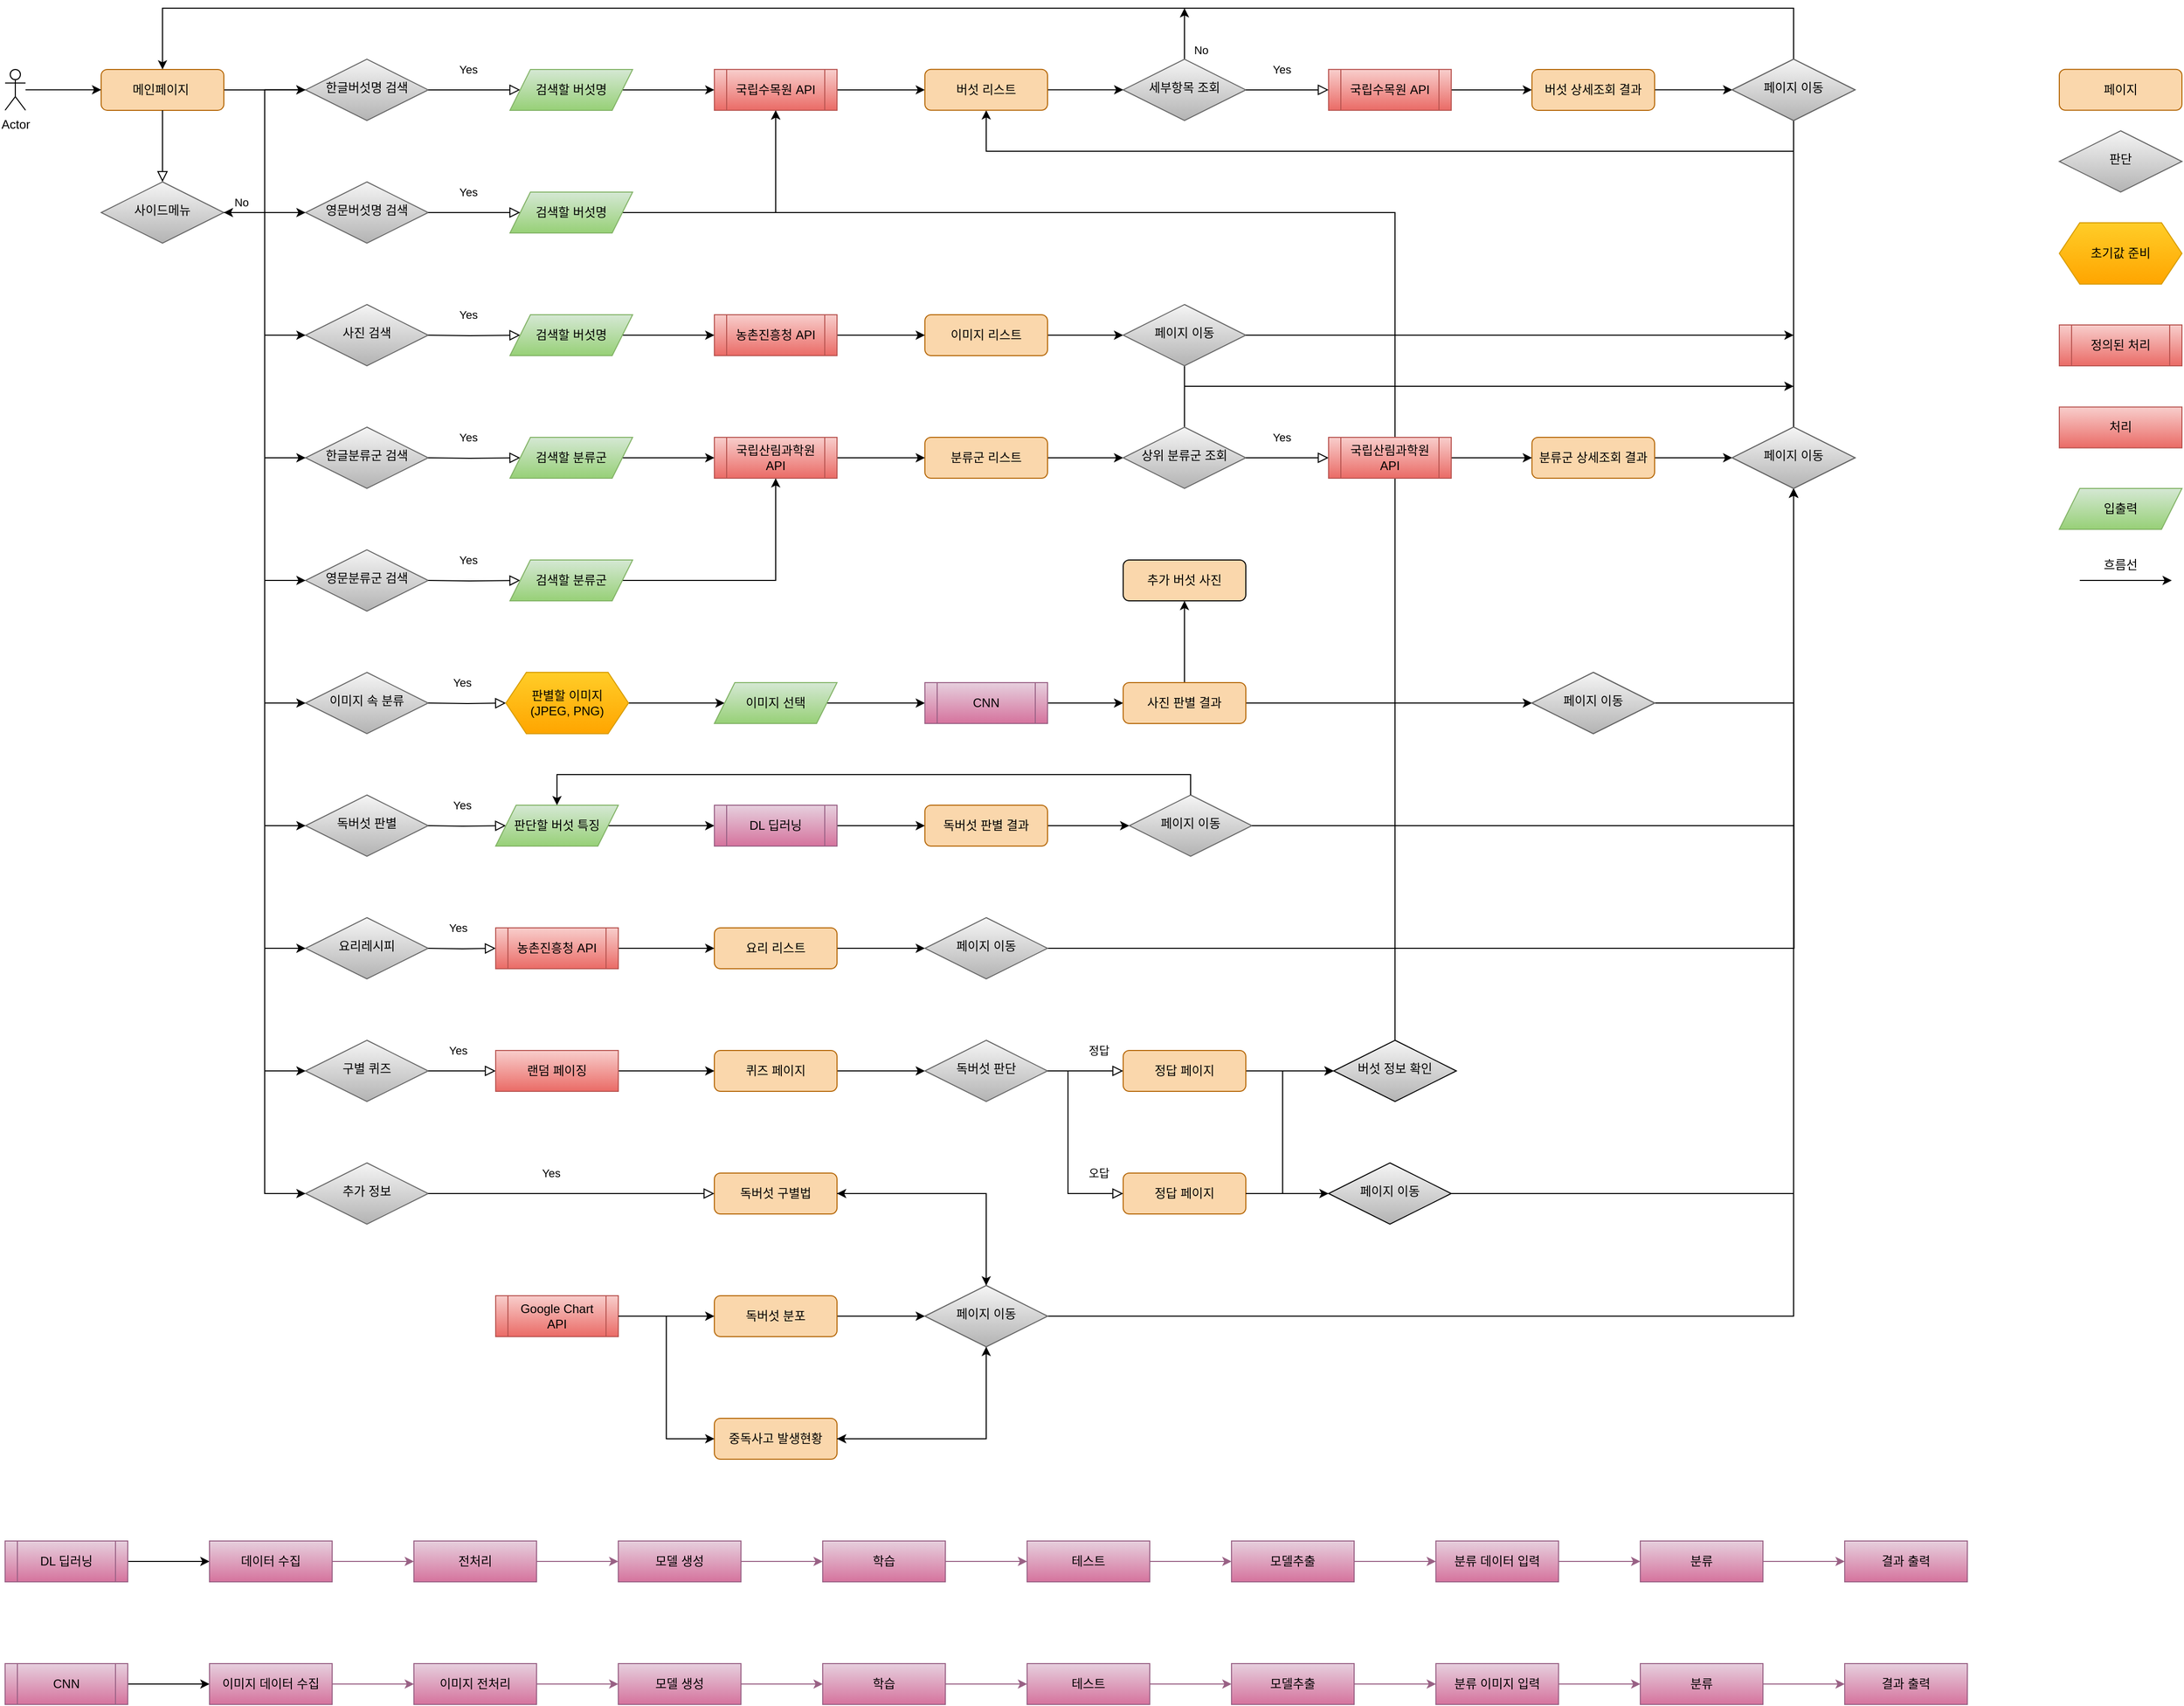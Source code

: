 <mxfile version="15.6.3" type="device"><diagram id="C5RBs43oDa-KdzZeNtuy" name="Page-1"><mxGraphModel dx="3555" dy="1858" grid="1" gridSize="10" guides="1" tooltips="1" connect="1" arrows="1" fold="1" page="1" pageScale="1" pageWidth="827" pageHeight="1169" math="0" shadow="0"><root><mxCell id="WIyWlLk6GJQsqaUBKTNV-0"/><mxCell id="WIyWlLk6GJQsqaUBKTNV-1" parent="WIyWlLk6GJQsqaUBKTNV-0"/><mxCell id="u2TPAjUmwaUrxXBBIl_F-35" value="" style="edgeStyle=orthogonalEdgeStyle;rounded=0;orthogonalLoop=1;jettySize=auto;html=1;" edge="1" parent="WIyWlLk6GJQsqaUBKTNV-1" source="WIyWlLk6GJQsqaUBKTNV-3" target="WIyWlLk6GJQsqaUBKTNV-6"><mxGeometry relative="1" as="geometry"/></mxCell><mxCell id="WIyWlLk6GJQsqaUBKTNV-3" value="메인페이지&amp;nbsp;" style="rounded=1;whiteSpace=wrap;html=1;fontSize=12;glass=0;strokeWidth=1;shadow=0;fillColor=#fad7ac;strokeColor=#b46504;" parent="WIyWlLk6GJQsqaUBKTNV-1" vertex="1"><mxGeometry x="134" y="99.94" width="120" height="40" as="geometry"/></mxCell><mxCell id="u2TPAjUmwaUrxXBBIl_F-37" value="" style="edgeStyle=orthogonalEdgeStyle;rounded=0;orthogonalLoop=1;jettySize=auto;html=1;entryX=1;entryY=0.5;entryDx=0;entryDy=0;" edge="1" parent="WIyWlLk6GJQsqaUBKTNV-1" source="WIyWlLk6GJQsqaUBKTNV-6" target="u2TPAjUmwaUrxXBBIl_F-31"><mxGeometry relative="1" as="geometry"/></mxCell><mxCell id="WIyWlLk6GJQsqaUBKTNV-6" value="한글버섯명 검색" style="rhombus;whiteSpace=wrap;html=1;shadow=0;fontFamily=Helvetica;fontSize=12;align=center;strokeWidth=1;spacing=6;spacingTop=-4;fillColor=#f5f5f5;gradientColor=#b3b3b3;strokeColor=#666666;" parent="WIyWlLk6GJQsqaUBKTNV-1" vertex="1"><mxGeometry x="334" y="89.94" width="120" height="60" as="geometry"/></mxCell><mxCell id="u2TPAjUmwaUrxXBBIl_F-1" value="Yes" style="rounded=0;html=1;jettySize=auto;orthogonalLoop=1;fontSize=11;endArrow=block;endFill=0;endSize=8;strokeWidth=1;shadow=0;labelBackgroundColor=none;edgeStyle=orthogonalEdgeStyle;entryX=0;entryY=0.5;entryDx=0;entryDy=0;exitX=1;exitY=0.5;exitDx=0;exitDy=0;" edge="1" parent="WIyWlLk6GJQsqaUBKTNV-1" source="WIyWlLk6GJQsqaUBKTNV-6" target="u2TPAjUmwaUrxXBBIl_F-10"><mxGeometry x="-0.143" y="20" relative="1" as="geometry"><mxPoint as="offset"/><mxPoint x="414" y="159.94" as="sourcePoint"/><mxPoint x="504" y="169.94" as="targetPoint"/></mxGeometry></mxCell><mxCell id="u2TPAjUmwaUrxXBBIl_F-208" value="" style="edgeStyle=orthogonalEdgeStyle;rounded=0;orthogonalLoop=1;jettySize=auto;html=1;" edge="1" parent="WIyWlLk6GJQsqaUBKTNV-1" source="u2TPAjUmwaUrxXBBIl_F-7" target="u2TPAjUmwaUrxXBBIl_F-2"><mxGeometry relative="1" as="geometry"/></mxCell><mxCell id="u2TPAjUmwaUrxXBBIl_F-7" value="국립수목원 API" style="shape=process;whiteSpace=wrap;html=1;backgroundOutline=1;fillColor=#f8cecc;gradientColor=#ea6b66;strokeColor=#b85450;" vertex="1" parent="WIyWlLk6GJQsqaUBKTNV-1"><mxGeometry x="734" y="99.94" width="120" height="40" as="geometry"/></mxCell><mxCell id="u2TPAjUmwaUrxXBBIl_F-207" value="" style="edgeStyle=orthogonalEdgeStyle;rounded=0;orthogonalLoop=1;jettySize=auto;html=1;" edge="1" parent="WIyWlLk6GJQsqaUBKTNV-1" source="u2TPAjUmwaUrxXBBIl_F-10" target="u2TPAjUmwaUrxXBBIl_F-7"><mxGeometry relative="1" as="geometry"/></mxCell><mxCell id="u2TPAjUmwaUrxXBBIl_F-10" value="검색할 버섯명" style="shape=parallelogram;perimeter=parallelogramPerimeter;whiteSpace=wrap;html=1;fixedSize=1;fillColor=#D5E8D4;gradientColor=#97d077;strokeColor=#82b366;" vertex="1" parent="WIyWlLk6GJQsqaUBKTNV-1"><mxGeometry x="534" y="99.94" width="120" height="40" as="geometry"/></mxCell><mxCell id="u2TPAjUmwaUrxXBBIl_F-84" value="" style="edgeStyle=orthogonalEdgeStyle;rounded=0;orthogonalLoop=1;jettySize=auto;html=1;" edge="1" parent="WIyWlLk6GJQsqaUBKTNV-1" source="u2TPAjUmwaUrxXBBIl_F-12"><mxGeometry relative="1" as="geometry"><mxPoint x="1194" y="40" as="targetPoint"/></mxGeometry></mxCell><mxCell id="u2TPAjUmwaUrxXBBIl_F-12" value="세부항목 조회" style="rhombus;whiteSpace=wrap;html=1;shadow=0;fontFamily=Helvetica;fontSize=12;align=center;strokeWidth=1;spacing=6;spacingTop=-4;fillColor=#f5f5f5;gradientColor=#b3b3b3;strokeColor=#666666;" vertex="1" parent="WIyWlLk6GJQsqaUBKTNV-1"><mxGeometry x="1134" y="89.94" width="120" height="60" as="geometry"/></mxCell><mxCell id="u2TPAjUmwaUrxXBBIl_F-210" value="" style="edgeStyle=orthogonalEdgeStyle;rounded=0;orthogonalLoop=1;jettySize=auto;html=1;" edge="1" parent="WIyWlLk6GJQsqaUBKTNV-1" source="u2TPAjUmwaUrxXBBIl_F-14" target="u2TPAjUmwaUrxXBBIl_F-16"><mxGeometry relative="1" as="geometry"/></mxCell><mxCell id="u2TPAjUmwaUrxXBBIl_F-14" value="국립수목원&amp;nbsp;API" style="shape=process;whiteSpace=wrap;html=1;backgroundOutline=1;fillColor=#f8cecc;gradientColor=#ea6b66;strokeColor=#b85450;" vertex="1" parent="WIyWlLk6GJQsqaUBKTNV-1"><mxGeometry x="1335" y="99.94" width="120" height="40" as="geometry"/></mxCell><mxCell id="u2TPAjUmwaUrxXBBIl_F-51" value="" style="edgeStyle=orthogonalEdgeStyle;rounded=0;orthogonalLoop=1;jettySize=auto;html=1;entryX=0;entryY=0.5;entryDx=0;entryDy=0;" edge="1" parent="WIyWlLk6GJQsqaUBKTNV-1" source="u2TPAjUmwaUrxXBBIl_F-16" target="u2TPAjUmwaUrxXBBIl_F-52"><mxGeometry relative="1" as="geometry"><mxPoint x="1710" y="120" as="targetPoint"/></mxGeometry></mxCell><mxCell id="u2TPAjUmwaUrxXBBIl_F-16" value="버섯 상세조회 결과" style="rounded=1;whiteSpace=wrap;html=1;fontSize=12;glass=0;strokeWidth=1;shadow=0;fillColor=#fad7ac;strokeColor=#b46504;" vertex="1" parent="WIyWlLk6GJQsqaUBKTNV-1"><mxGeometry x="1534" y="99.94" width="120" height="40" as="geometry"/></mxCell><mxCell id="u2TPAjUmwaUrxXBBIl_F-20" value="" style="edgeStyle=orthogonalEdgeStyle;rounded=0;orthogonalLoop=1;jettySize=auto;html=1;entryX=0.5;entryY=0;entryDx=0;entryDy=0;exitX=0.5;exitY=0;exitDx=0;exitDy=0;" edge="1" parent="WIyWlLk6GJQsqaUBKTNV-1" source="u2TPAjUmwaUrxXBBIl_F-76" target="WIyWlLk6GJQsqaUBKTNV-3"><mxGeometry relative="1" as="geometry"><mxPoint x="1003.941" y="109.94" as="sourcePoint"/><mxPoint x="204" y="109.94" as="targetPoint"/><Array as="points"><mxPoint x="1790" y="40"/><mxPoint x="194" y="40"/></Array></mxGeometry></mxCell><mxCell id="u2TPAjUmwaUrxXBBIl_F-21" value="영문버섯명 검색" style="rhombus;whiteSpace=wrap;html=1;shadow=0;fontFamily=Helvetica;fontSize=12;align=center;strokeWidth=1;spacing=6;spacingTop=-4;fillColor=#f5f5f5;gradientColor=#b3b3b3;strokeColor=#666666;" vertex="1" parent="WIyWlLk6GJQsqaUBKTNV-1"><mxGeometry x="334" y="210" width="120" height="60" as="geometry"/></mxCell><mxCell id="u2TPAjUmwaUrxXBBIl_F-154" value="" style="edgeStyle=orthogonalEdgeStyle;rounded=0;orthogonalLoop=1;jettySize=auto;html=1;entryX=0.5;entryY=1;entryDx=0;entryDy=0;" edge="1" parent="WIyWlLk6GJQsqaUBKTNV-1" source="u2TPAjUmwaUrxXBBIl_F-27" target="u2TPAjUmwaUrxXBBIl_F-7"><mxGeometry relative="1" as="geometry"><mxPoint x="794" y="240" as="targetPoint"/></mxGeometry></mxCell><mxCell id="u2TPAjUmwaUrxXBBIl_F-27" value="검색할 버섯명" style="shape=parallelogram;perimeter=parallelogramPerimeter;whiteSpace=wrap;html=1;fixedSize=1;fillColor=#D5E8D4;gradientColor=#97d077;strokeColor=#82b366;" vertex="1" parent="WIyWlLk6GJQsqaUBKTNV-1"><mxGeometry x="534" y="220" width="120" height="40" as="geometry"/></mxCell><mxCell id="u2TPAjUmwaUrxXBBIl_F-30" value="Yes" style="rounded=0;html=1;jettySize=auto;orthogonalLoop=1;fontSize=11;endArrow=block;endFill=0;endSize=8;strokeWidth=1;shadow=0;labelBackgroundColor=none;edgeStyle=orthogonalEdgeStyle;entryX=0;entryY=0.5;entryDx=0;entryDy=0;exitX=1;exitY=0.5;exitDx=0;exitDy=0;" edge="1" parent="WIyWlLk6GJQsqaUBKTNV-1" source="u2TPAjUmwaUrxXBBIl_F-21" target="u2TPAjUmwaUrxXBBIl_F-27"><mxGeometry x="-0.143" y="20" relative="1" as="geometry"><mxPoint as="offset"/><mxPoint x="464" y="129.94" as="sourcePoint"/><mxPoint x="554" y="129.94" as="targetPoint"/><Array as="points"><mxPoint x="534" y="240"/><mxPoint x="534" y="240"/></Array></mxGeometry></mxCell><mxCell id="u2TPAjUmwaUrxXBBIl_F-33" value="" style="edgeStyle=orthogonalEdgeStyle;rounded=0;orthogonalLoop=1;jettySize=auto;html=1;entryX=0;entryY=0.5;entryDx=0;entryDy=0;" edge="1" parent="WIyWlLk6GJQsqaUBKTNV-1" source="u2TPAjUmwaUrxXBBIl_F-31" target="WIyWlLk6GJQsqaUBKTNV-6"><mxGeometry relative="1" as="geometry"/></mxCell><mxCell id="u2TPAjUmwaUrxXBBIl_F-58" value="No" style="edgeLabel;html=1;align=center;verticalAlign=middle;resizable=0;points=[];" vertex="1" connectable="0" parent="u2TPAjUmwaUrxXBBIl_F-33"><mxGeometry x="0.683" y="1" relative="1" as="geometry"><mxPoint x="-32" y="111" as="offset"/></mxGeometry></mxCell><mxCell id="u2TPAjUmwaUrxXBBIl_F-34" value="" style="edgeStyle=orthogonalEdgeStyle;rounded=0;orthogonalLoop=1;jettySize=auto;html=1;entryX=0;entryY=0.5;entryDx=0;entryDy=0;" edge="1" parent="WIyWlLk6GJQsqaUBKTNV-1" source="u2TPAjUmwaUrxXBBIl_F-31" target="u2TPAjUmwaUrxXBBIl_F-21"><mxGeometry relative="1" as="geometry"/></mxCell><mxCell id="u2TPAjUmwaUrxXBBIl_F-31" value="사이드메뉴" style="rhombus;whiteSpace=wrap;html=1;shadow=0;fontFamily=Helvetica;fontSize=12;align=center;strokeWidth=1;spacing=6;spacingTop=-4;fillColor=#f5f5f5;gradientColor=#b3b3b3;strokeColor=#666666;" vertex="1" parent="WIyWlLk6GJQsqaUBKTNV-1"><mxGeometry x="134" y="210" width="120" height="60" as="geometry"/></mxCell><mxCell id="u2TPAjUmwaUrxXBBIl_F-32" value="" style="rounded=0;html=1;jettySize=auto;orthogonalLoop=1;fontSize=11;endArrow=block;endFill=0;endSize=8;strokeWidth=1;shadow=0;labelBackgroundColor=none;edgeStyle=orthogonalEdgeStyle;exitX=0.5;exitY=1;exitDx=0;exitDy=0;entryX=0.5;entryY=0;entryDx=0;entryDy=0;" edge="1" parent="WIyWlLk6GJQsqaUBKTNV-1" source="WIyWlLk6GJQsqaUBKTNV-3" target="u2TPAjUmwaUrxXBBIl_F-31"><mxGeometry relative="1" as="geometry"><mxPoint x="264" y="129.94" as="sourcePoint"/><mxPoint x="344" y="129.94" as="targetPoint"/></mxGeometry></mxCell><mxCell id="u2TPAjUmwaUrxXBBIl_F-36" value="사진 검색" style="rhombus;whiteSpace=wrap;html=1;shadow=0;fontFamily=Helvetica;fontSize=12;align=center;strokeWidth=1;spacing=6;spacingTop=-4;fillColor=#f5f5f5;gradientColor=#b3b3b3;strokeColor=#666666;" vertex="1" parent="WIyWlLk6GJQsqaUBKTNV-1"><mxGeometry x="334" y="330" width="120" height="60" as="geometry"/></mxCell><mxCell id="u2TPAjUmwaUrxXBBIl_F-38" value="Yes" style="rounded=0;html=1;jettySize=auto;orthogonalLoop=1;fontSize=11;endArrow=block;endFill=0;endSize=8;strokeWidth=1;shadow=0;labelBackgroundColor=none;edgeStyle=orthogonalEdgeStyle;entryX=0;entryY=0.5;entryDx=0;entryDy=0;exitX=1;exitY=0.5;exitDx=0;exitDy=0;" edge="1" parent="WIyWlLk6GJQsqaUBKTNV-1" target="u2TPAjUmwaUrxXBBIl_F-42"><mxGeometry x="-0.143" y="20" relative="1" as="geometry"><mxPoint as="offset"/><mxPoint x="454" y="360.0" as="sourcePoint"/><mxPoint x="504" y="410" as="targetPoint"/></mxGeometry></mxCell><mxCell id="u2TPAjUmwaUrxXBBIl_F-81" value="" style="edgeStyle=orthogonalEdgeStyle;rounded=0;orthogonalLoop=1;jettySize=auto;html=1;" edge="1" parent="WIyWlLk6GJQsqaUBKTNV-1" source="u2TPAjUmwaUrxXBBIl_F-39" target="u2TPAjUmwaUrxXBBIl_F-80"><mxGeometry relative="1" as="geometry"/></mxCell><mxCell id="u2TPAjUmwaUrxXBBIl_F-39" value="이미지 리스트" style="rounded=1;whiteSpace=wrap;html=1;fontSize=12;glass=0;strokeWidth=1;shadow=0;fillColor=#fad7ac;strokeColor=#b46504;" vertex="1" parent="WIyWlLk6GJQsqaUBKTNV-1"><mxGeometry x="940" y="340" width="120" height="40" as="geometry"/></mxCell><mxCell id="u2TPAjUmwaUrxXBBIl_F-214" value="" style="edgeStyle=orthogonalEdgeStyle;rounded=0;orthogonalLoop=1;jettySize=auto;html=1;" edge="1" parent="WIyWlLk6GJQsqaUBKTNV-1" source="u2TPAjUmwaUrxXBBIl_F-41" target="u2TPAjUmwaUrxXBBIl_F-39"><mxGeometry relative="1" as="geometry"/></mxCell><mxCell id="u2TPAjUmwaUrxXBBIl_F-41" value="농촌진흥청 API" style="shape=process;whiteSpace=wrap;html=1;backgroundOutline=1;fillColor=#f8cecc;gradientColor=#ea6b66;strokeColor=#b85450;" vertex="1" parent="WIyWlLk6GJQsqaUBKTNV-1"><mxGeometry x="734" y="340" width="120" height="40" as="geometry"/></mxCell><mxCell id="u2TPAjUmwaUrxXBBIl_F-215" value="" style="edgeStyle=orthogonalEdgeStyle;rounded=0;orthogonalLoop=1;jettySize=auto;html=1;" edge="1" parent="WIyWlLk6GJQsqaUBKTNV-1" source="u2TPAjUmwaUrxXBBIl_F-42" target="u2TPAjUmwaUrxXBBIl_F-41"><mxGeometry relative="1" as="geometry"/></mxCell><mxCell id="u2TPAjUmwaUrxXBBIl_F-42" value="검색할 버섯명" style="shape=parallelogram;perimeter=parallelogramPerimeter;whiteSpace=wrap;html=1;fixedSize=1;fillColor=#D5E8D4;gradientColor=#97d077;strokeColor=#82b366;" vertex="1" parent="WIyWlLk6GJQsqaUBKTNV-1"><mxGeometry x="534" y="340" width="120" height="40" as="geometry"/></mxCell><mxCell id="u2TPAjUmwaUrxXBBIl_F-44" value="" style="edgeStyle=orthogonalEdgeStyle;rounded=0;orthogonalLoop=1;jettySize=auto;html=1;entryX=0;entryY=0.5;entryDx=0;entryDy=0;exitX=1;exitY=0.5;exitDx=0;exitDy=0;" edge="1" parent="WIyWlLk6GJQsqaUBKTNV-1" source="u2TPAjUmwaUrxXBBIl_F-31" target="u2TPAjUmwaUrxXBBIl_F-36"><mxGeometry relative="1" as="geometry"><mxPoint x="264" y="250" as="sourcePoint"/><mxPoint x="344" y="250" as="targetPoint"/></mxGeometry></mxCell><mxCell id="u2TPAjUmwaUrxXBBIl_F-46" value="" style="edgeStyle=orthogonalEdgeStyle;rounded=0;orthogonalLoop=1;jettySize=auto;html=1;" edge="1" parent="WIyWlLk6GJQsqaUBKTNV-1" source="u2TPAjUmwaUrxXBBIl_F-45" target="WIyWlLk6GJQsqaUBKTNV-3"><mxGeometry relative="1" as="geometry"/></mxCell><mxCell id="u2TPAjUmwaUrxXBBIl_F-45" value="Actor" style="shape=umlActor;verticalLabelPosition=bottom;verticalAlign=top;html=1;outlineConnect=0;" vertex="1" parent="WIyWlLk6GJQsqaUBKTNV-1"><mxGeometry x="40" y="99.94" width="19.97" height="39.94" as="geometry"/></mxCell><mxCell id="u2TPAjUmwaUrxXBBIl_F-48" value="Yes" style="rounded=0;html=1;jettySize=auto;orthogonalLoop=1;fontSize=11;endArrow=block;endFill=0;endSize=8;strokeWidth=1;shadow=0;labelBackgroundColor=none;edgeStyle=orthogonalEdgeStyle;entryX=0;entryY=0.5;entryDx=0;entryDy=0;exitX=1;exitY=0.5;exitDx=0;exitDy=0;" edge="1" parent="WIyWlLk6GJQsqaUBKTNV-1" source="u2TPAjUmwaUrxXBBIl_F-12" target="u2TPAjUmwaUrxXBBIl_F-14"><mxGeometry x="-0.143" y="20" relative="1" as="geometry"><mxPoint as="offset"/><mxPoint x="464" y="129.94" as="sourcePoint"/><mxPoint x="554" y="129.94" as="targetPoint"/></mxGeometry></mxCell><mxCell id="u2TPAjUmwaUrxXBBIl_F-52" value="페이지 이동" style="rhombus;whiteSpace=wrap;html=1;shadow=0;fontFamily=Helvetica;fontSize=12;align=center;strokeWidth=1;spacing=6;spacingTop=-4;" vertex="1" parent="WIyWlLk6GJQsqaUBKTNV-1"><mxGeometry x="1730" y="89.91" width="120" height="60" as="geometry"/></mxCell><mxCell id="u2TPAjUmwaUrxXBBIl_F-57" value="" style="edgeStyle=orthogonalEdgeStyle;rounded=0;orthogonalLoop=1;jettySize=auto;html=1;entryX=0.5;entryY=1;entryDx=0;entryDy=0;exitX=0.5;exitY=1;exitDx=0;exitDy=0;" edge="1" parent="WIyWlLk6GJQsqaUBKTNV-1" source="u2TPAjUmwaUrxXBBIl_F-52" target="u2TPAjUmwaUrxXBBIl_F-2"><mxGeometry relative="1" as="geometry"><mxPoint x="1664" y="129.91" as="sourcePoint"/><mxPoint x="1740" y="129.91" as="targetPoint"/><Array as="points"><mxPoint x="1790" y="180"/><mxPoint x="1000" y="180"/></Array></mxGeometry></mxCell><mxCell id="u2TPAjUmwaUrxXBBIl_F-209" value="" style="edgeStyle=orthogonalEdgeStyle;rounded=0;orthogonalLoop=1;jettySize=auto;html=1;" edge="1" parent="WIyWlLk6GJQsqaUBKTNV-1" source="u2TPAjUmwaUrxXBBIl_F-2" target="u2TPAjUmwaUrxXBBIl_F-12"><mxGeometry relative="1" as="geometry"/></mxCell><mxCell id="u2TPAjUmwaUrxXBBIl_F-2" value="버섯 리스트" style="rounded=1;whiteSpace=wrap;html=1;fontSize=12;glass=0;strokeWidth=1;shadow=0;fillColor=#fad7ac;strokeColor=#b46504;" vertex="1" parent="WIyWlLk6GJQsqaUBKTNV-1"><mxGeometry x="940" y="99.88" width="120" height="40" as="geometry"/></mxCell><mxCell id="u2TPAjUmwaUrxXBBIl_F-60" value="한글분류군 검색" style="rhombus;whiteSpace=wrap;html=1;shadow=0;fontFamily=Helvetica;fontSize=12;align=center;strokeWidth=1;spacing=6;spacingTop=-4;fillColor=#f5f5f5;gradientColor=#b3b3b3;strokeColor=#666666;" vertex="1" parent="WIyWlLk6GJQsqaUBKTNV-1"><mxGeometry x="334" y="450" width="120" height="60" as="geometry"/></mxCell><mxCell id="u2TPAjUmwaUrxXBBIl_F-61" value="Yes" style="rounded=0;html=1;jettySize=auto;orthogonalLoop=1;fontSize=11;endArrow=block;endFill=0;endSize=8;strokeWidth=1;shadow=0;labelBackgroundColor=none;edgeStyle=orthogonalEdgeStyle;entryX=0;entryY=0.5;entryDx=0;entryDy=0;exitX=1;exitY=0.5;exitDx=0;exitDy=0;" edge="1" parent="WIyWlLk6GJQsqaUBKTNV-1" target="u2TPAjUmwaUrxXBBIl_F-65"><mxGeometry x="-0.143" y="20" relative="1" as="geometry"><mxPoint as="offset"/><mxPoint x="454" y="480" as="sourcePoint"/><mxPoint x="504" y="530" as="targetPoint"/></mxGeometry></mxCell><mxCell id="u2TPAjUmwaUrxXBBIl_F-212" value="" style="edgeStyle=orthogonalEdgeStyle;rounded=0;orthogonalLoop=1;jettySize=auto;html=1;" edge="1" parent="WIyWlLk6GJQsqaUBKTNV-1" source="u2TPAjUmwaUrxXBBIl_F-62" target="u2TPAjUmwaUrxXBBIl_F-69"><mxGeometry relative="1" as="geometry"/></mxCell><mxCell id="u2TPAjUmwaUrxXBBIl_F-62" value="분류군 리스트" style="rounded=1;whiteSpace=wrap;html=1;fontSize=12;glass=0;strokeWidth=1;shadow=0;fillColor=#fad7ac;strokeColor=#b46504;" vertex="1" parent="WIyWlLk6GJQsqaUBKTNV-1"><mxGeometry x="940" y="460" width="120" height="40" as="geometry"/></mxCell><mxCell id="u2TPAjUmwaUrxXBBIl_F-213" value="" style="edgeStyle=orthogonalEdgeStyle;rounded=0;orthogonalLoop=1;jettySize=auto;html=1;" edge="1" parent="WIyWlLk6GJQsqaUBKTNV-1" source="u2TPAjUmwaUrxXBBIl_F-64" target="u2TPAjUmwaUrxXBBIl_F-62"><mxGeometry relative="1" as="geometry"/></mxCell><mxCell id="u2TPAjUmwaUrxXBBIl_F-64" value="국립산림과학원API" style="shape=process;whiteSpace=wrap;html=1;backgroundOutline=1;fillColor=#f8cecc;gradientColor=#ea6b66;strokeColor=#b85450;" vertex="1" parent="WIyWlLk6GJQsqaUBKTNV-1"><mxGeometry x="734" y="460" width="120" height="40" as="geometry"/></mxCell><mxCell id="u2TPAjUmwaUrxXBBIl_F-216" value="" style="edgeStyle=orthogonalEdgeStyle;rounded=0;orthogonalLoop=1;jettySize=auto;html=1;" edge="1" parent="WIyWlLk6GJQsqaUBKTNV-1" source="u2TPAjUmwaUrxXBBIl_F-65" target="u2TPAjUmwaUrxXBBIl_F-64"><mxGeometry relative="1" as="geometry"/></mxCell><mxCell id="u2TPAjUmwaUrxXBBIl_F-65" value="검색할 분류군" style="shape=parallelogram;perimeter=parallelogramPerimeter;whiteSpace=wrap;html=1;fixedSize=1;fillColor=#D5E8D4;gradientColor=#97d077;strokeColor=#82b366;" vertex="1" parent="WIyWlLk6GJQsqaUBKTNV-1"><mxGeometry x="534" y="460" width="120" height="40" as="geometry"/></mxCell><mxCell id="u2TPAjUmwaUrxXBBIl_F-67" value="" style="edgeStyle=orthogonalEdgeStyle;rounded=0;orthogonalLoop=1;jettySize=auto;html=1;entryX=0;entryY=0.5;entryDx=0;entryDy=0;exitX=1;exitY=0.5;exitDx=0;exitDy=0;" edge="1" parent="WIyWlLk6GJQsqaUBKTNV-1" source="u2TPAjUmwaUrxXBBIl_F-31" target="u2TPAjUmwaUrxXBBIl_F-60"><mxGeometry relative="1" as="geometry"><mxPoint x="264" y="250" as="sourcePoint"/><mxPoint x="344" y="370" as="targetPoint"/></mxGeometry></mxCell><mxCell id="u2TPAjUmwaUrxXBBIl_F-85" value="" style="edgeStyle=orthogonalEdgeStyle;rounded=0;orthogonalLoop=1;jettySize=auto;html=1;exitX=0.5;exitY=0;exitDx=0;exitDy=0;" edge="1" parent="WIyWlLk6GJQsqaUBKTNV-1" source="u2TPAjUmwaUrxXBBIl_F-69"><mxGeometry relative="1" as="geometry"><mxPoint x="1790" y="410" as="targetPoint"/><Array as="points"><mxPoint x="1194" y="410"/><mxPoint x="1790" y="410"/></Array></mxGeometry></mxCell><mxCell id="u2TPAjUmwaUrxXBBIl_F-204" value="" style="edgeStyle=orthogonalEdgeStyle;rounded=0;orthogonalLoop=1;jettySize=auto;html=1;" edge="1" parent="WIyWlLk6GJQsqaUBKTNV-1" source="u2TPAjUmwaUrxXBBIl_F-69"><mxGeometry relative="1" as="geometry"><mxPoint x="1194" y="370" as="targetPoint"/></mxGeometry></mxCell><mxCell id="u2TPAjUmwaUrxXBBIl_F-69" value="상위 분류군 조회" style="rhombus;whiteSpace=wrap;html=1;shadow=0;fontFamily=Helvetica;fontSize=12;align=center;strokeWidth=1;spacing=6;spacingTop=-4;fillColor=#f5f5f5;gradientColor=#b3b3b3;strokeColor=#666666;" vertex="1" parent="WIyWlLk6GJQsqaUBKTNV-1"><mxGeometry x="1134" y="450" width="120" height="60" as="geometry"/></mxCell><mxCell id="u2TPAjUmwaUrxXBBIl_F-72" value="" style="edgeStyle=orthogonalEdgeStyle;rounded=0;orthogonalLoop=1;jettySize=auto;html=1;entryX=0;entryY=0.5;entryDx=0;entryDy=0;" edge="1" parent="WIyWlLk6GJQsqaUBKTNV-1" source="u2TPAjUmwaUrxXBBIl_F-73" target="u2TPAjUmwaUrxXBBIl_F-76"><mxGeometry relative="1" as="geometry"><mxPoint x="1710" y="480.06" as="targetPoint"/></mxGeometry></mxCell><mxCell id="u2TPAjUmwaUrxXBBIl_F-73" value="분류군 상세조회 결과" style="rounded=1;whiteSpace=wrap;html=1;fontSize=12;glass=0;strokeWidth=1;shadow=0;fillColor=#fad7ac;strokeColor=#b46504;" vertex="1" parent="WIyWlLk6GJQsqaUBKTNV-1"><mxGeometry x="1534" y="460" width="120" height="40" as="geometry"/></mxCell><mxCell id="u2TPAjUmwaUrxXBBIl_F-75" value="Yes" style="rounded=0;html=1;jettySize=auto;orthogonalLoop=1;fontSize=11;endArrow=block;endFill=0;endSize=8;strokeWidth=1;shadow=0;labelBackgroundColor=none;edgeStyle=orthogonalEdgeStyle;entryX=0;entryY=0.5;entryDx=0;entryDy=0;exitX=1;exitY=0.5;exitDx=0;exitDy=0;" edge="1" parent="WIyWlLk6GJQsqaUBKTNV-1" source="u2TPAjUmwaUrxXBBIl_F-69" target="u2TPAjUmwaUrxXBBIl_F-71"><mxGeometry x="-0.143" y="20" relative="1" as="geometry"><mxPoint as="offset"/><mxPoint x="464" y="490.0" as="sourcePoint"/><mxPoint x="554" y="490.0" as="targetPoint"/></mxGeometry></mxCell><mxCell id="u2TPAjUmwaUrxXBBIl_F-76" value="페이지 이동" style="rhombus;whiteSpace=wrap;html=1;shadow=0;fontFamily=Helvetica;fontSize=12;align=center;strokeWidth=1;spacing=6;spacingTop=-4;" vertex="1" parent="WIyWlLk6GJQsqaUBKTNV-1"><mxGeometry x="1730" y="449.97" width="120" height="60" as="geometry"/></mxCell><mxCell id="u2TPAjUmwaUrxXBBIl_F-79" value="No" style="edgeLabel;html=1;align=center;verticalAlign=middle;resizable=0;points=[];" vertex="1" connectable="0" parent="WIyWlLk6GJQsqaUBKTNV-1"><mxGeometry x="1220.009" y="450.31" as="geometry"><mxPoint x="-10" y="-370" as="offset"/></mxGeometry></mxCell><mxCell id="u2TPAjUmwaUrxXBBIl_F-80" value="페이지 이동" style="rhombus;whiteSpace=wrap;html=1;shadow=0;fontFamily=Helvetica;fontSize=12;align=center;strokeWidth=1;spacing=6;spacingTop=-4;fillColor=#f5f5f5;gradientColor=#b3b3b3;strokeColor=#666666;" vertex="1" parent="WIyWlLk6GJQsqaUBKTNV-1"><mxGeometry x="1134" y="330" width="120" height="60" as="geometry"/></mxCell><mxCell id="u2TPAjUmwaUrxXBBIl_F-82" value="" style="edgeStyle=orthogonalEdgeStyle;rounded=0;orthogonalLoop=1;jettySize=auto;html=1;exitX=1;exitY=0.5;exitDx=0;exitDy=0;" edge="1" parent="WIyWlLk6GJQsqaUBKTNV-1" source="u2TPAjUmwaUrxXBBIl_F-80"><mxGeometry relative="1" as="geometry"><mxPoint x="1664" y="129.91" as="sourcePoint"/><mxPoint x="1790" y="360" as="targetPoint"/><Array as="points"><mxPoint x="1470" y="360"/><mxPoint x="1470" y="360"/></Array></mxGeometry></mxCell><mxCell id="u2TPAjUmwaUrxXBBIl_F-86" value="영문분류군 검색" style="rhombus;whiteSpace=wrap;html=1;shadow=0;fontFamily=Helvetica;fontSize=12;align=center;strokeWidth=1;spacing=6;spacingTop=-4;fillColor=#f5f5f5;gradientColor=#b3b3b3;strokeColor=#666666;" vertex="1" parent="WIyWlLk6GJQsqaUBKTNV-1"><mxGeometry x="334" y="570.03" width="120" height="60" as="geometry"/></mxCell><mxCell id="u2TPAjUmwaUrxXBBIl_F-87" value="Yes" style="rounded=0;html=1;jettySize=auto;orthogonalLoop=1;fontSize=11;endArrow=block;endFill=0;endSize=8;strokeWidth=1;shadow=0;labelBackgroundColor=none;edgeStyle=orthogonalEdgeStyle;entryX=0;entryY=0.5;entryDx=0;entryDy=0;exitX=1;exitY=0.5;exitDx=0;exitDy=0;" edge="1" parent="WIyWlLk6GJQsqaUBKTNV-1" target="u2TPAjUmwaUrxXBBIl_F-91"><mxGeometry x="-0.143" y="20" relative="1" as="geometry"><mxPoint as="offset"/><mxPoint x="454" y="600.03" as="sourcePoint"/><mxPoint x="504" y="650.03" as="targetPoint"/></mxGeometry></mxCell><mxCell id="u2TPAjUmwaUrxXBBIl_F-218" value="" style="edgeStyle=orthogonalEdgeStyle;rounded=0;orthogonalLoop=1;jettySize=auto;html=1;entryX=0.5;entryY=1;entryDx=0;entryDy=0;" edge="1" parent="WIyWlLk6GJQsqaUBKTNV-1" source="u2TPAjUmwaUrxXBBIl_F-91" target="u2TPAjUmwaUrxXBBIl_F-64"><mxGeometry relative="1" as="geometry"><mxPoint x="794" y="600.03" as="targetPoint"/></mxGeometry></mxCell><mxCell id="u2TPAjUmwaUrxXBBIl_F-91" value="검색할 분류군" style="shape=parallelogram;perimeter=parallelogramPerimeter;whiteSpace=wrap;html=1;fixedSize=1;fillColor=#D5E8D4;gradientColor=#97d077;strokeColor=#82b366;" vertex="1" parent="WIyWlLk6GJQsqaUBKTNV-1"><mxGeometry x="534" y="580.03" width="120" height="40" as="geometry"/></mxCell><mxCell id="u2TPAjUmwaUrxXBBIl_F-102" value="" style="edgeStyle=orthogonalEdgeStyle;rounded=0;orthogonalLoop=1;jettySize=auto;html=1;entryX=0;entryY=0.5;entryDx=0;entryDy=0;exitX=1;exitY=0.5;exitDx=0;exitDy=0;" edge="1" parent="WIyWlLk6GJQsqaUBKTNV-1" source="u2TPAjUmwaUrxXBBIl_F-31" target="u2TPAjUmwaUrxXBBIl_F-86"><mxGeometry relative="1" as="geometry"><mxPoint x="260" y="240" as="sourcePoint"/><mxPoint x="344" y="490" as="targetPoint"/></mxGeometry></mxCell><mxCell id="u2TPAjUmwaUrxXBBIl_F-103" value="이미지 속 분류" style="rhombus;whiteSpace=wrap;html=1;shadow=0;fontFamily=Helvetica;fontSize=12;align=center;strokeWidth=1;spacing=6;spacingTop=-4;fillColor=#f5f5f5;gradientColor=#b3b3b3;strokeColor=#666666;" vertex="1" parent="WIyWlLk6GJQsqaUBKTNV-1"><mxGeometry x="334" y="690" width="120" height="60" as="geometry"/></mxCell><mxCell id="u2TPAjUmwaUrxXBBIl_F-104" value="Yes" style="rounded=0;html=1;jettySize=auto;orthogonalLoop=1;fontSize=11;endArrow=block;endFill=0;endSize=8;strokeWidth=1;shadow=0;labelBackgroundColor=none;edgeStyle=orthogonalEdgeStyle;exitX=1;exitY=0.5;exitDx=0;exitDy=0;entryX=0;entryY=0.5;entryDx=0;entryDy=0;" edge="1" parent="WIyWlLk6GJQsqaUBKTNV-1" target="u2TPAjUmwaUrxXBBIl_F-106"><mxGeometry x="-0.143" y="20" relative="1" as="geometry"><mxPoint as="offset"/><mxPoint x="454" y="720" as="sourcePoint"/><mxPoint x="510" y="720" as="targetPoint"/></mxGeometry></mxCell><mxCell id="u2TPAjUmwaUrxXBBIl_F-108" value="" style="edgeStyle=orthogonalEdgeStyle;rounded=0;orthogonalLoop=1;jettySize=auto;html=1;" edge="1" parent="WIyWlLk6GJQsqaUBKTNV-1" source="u2TPAjUmwaUrxXBBIl_F-106" target="u2TPAjUmwaUrxXBBIl_F-107"><mxGeometry relative="1" as="geometry"/></mxCell><mxCell id="u2TPAjUmwaUrxXBBIl_F-106" value="판별할 이미지&lt;br&gt;(JPEG, PNG)" style="shape=hexagon;perimeter=hexagonPerimeter2;whiteSpace=wrap;html=1;fixedSize=1;fillColor=#ffcd28;gradientColor=#ffa500;strokeColor=#d79b00;" vertex="1" parent="WIyWlLk6GJQsqaUBKTNV-1"><mxGeometry x="530" y="690" width="120" height="60" as="geometry"/></mxCell><mxCell id="u2TPAjUmwaUrxXBBIl_F-110" value="" style="edgeStyle=orthogonalEdgeStyle;rounded=0;orthogonalLoop=1;jettySize=auto;html=1;" edge="1" parent="WIyWlLk6GJQsqaUBKTNV-1" source="u2TPAjUmwaUrxXBBIl_F-107" target="u2TPAjUmwaUrxXBBIl_F-109"><mxGeometry relative="1" as="geometry"/></mxCell><mxCell id="u2TPAjUmwaUrxXBBIl_F-107" value="이미지 선택" style="shape=parallelogram;perimeter=parallelogramPerimeter;whiteSpace=wrap;html=1;fixedSize=1;fillColor=#D5E8D4;strokeColor=#82B366;gradientColor=#97D077;" vertex="1" parent="WIyWlLk6GJQsqaUBKTNV-1"><mxGeometry x="734" y="700" width="120" height="40" as="geometry"/></mxCell><mxCell id="u2TPAjUmwaUrxXBBIl_F-184" value="" style="edgeStyle=orthogonalEdgeStyle;rounded=0;orthogonalLoop=1;jettySize=auto;html=1;" edge="1" parent="WIyWlLk6GJQsqaUBKTNV-1" source="u2TPAjUmwaUrxXBBIl_F-109" target="u2TPAjUmwaUrxXBBIl_F-183"><mxGeometry relative="1" as="geometry"/></mxCell><mxCell id="u2TPAjUmwaUrxXBBIl_F-109" value="CNN" style="shape=process;whiteSpace=wrap;html=1;backgroundOutline=1;fillColor=#e6d0de;gradientColor=#d5739d;strokeColor=#996185;" vertex="1" parent="WIyWlLk6GJQsqaUBKTNV-1"><mxGeometry x="940" y="700" width="120" height="40" as="geometry"/></mxCell><mxCell id="u2TPAjUmwaUrxXBBIl_F-111" value="독버섯 판별" style="rhombus;whiteSpace=wrap;html=1;shadow=0;fontFamily=Helvetica;fontSize=12;align=center;strokeWidth=1;spacing=6;spacingTop=-4;fillColor=#f5f5f5;gradientColor=#b3b3b3;strokeColor=#666666;" vertex="1" parent="WIyWlLk6GJQsqaUBKTNV-1"><mxGeometry x="334" y="810" width="120" height="60" as="geometry"/></mxCell><mxCell id="u2TPAjUmwaUrxXBBIl_F-112" value="Yes" style="rounded=0;html=1;jettySize=auto;orthogonalLoop=1;fontSize=11;endArrow=block;endFill=0;endSize=8;strokeWidth=1;shadow=0;labelBackgroundColor=none;edgeStyle=orthogonalEdgeStyle;exitX=1;exitY=0.5;exitDx=0;exitDy=0;entryX=0;entryY=0.5;entryDx=0;entryDy=0;" edge="1" parent="WIyWlLk6GJQsqaUBKTNV-1" target="u2TPAjUmwaUrxXBBIl_F-120"><mxGeometry x="-0.143" y="20" relative="1" as="geometry"><mxPoint as="offset"/><mxPoint x="454" y="840" as="sourcePoint"/><mxPoint x="530" y="840" as="targetPoint"/></mxGeometry></mxCell><mxCell id="u2TPAjUmwaUrxXBBIl_F-115" value="" style="edgeStyle=orthogonalEdgeStyle;rounded=0;orthogonalLoop=1;jettySize=auto;html=1;exitX=1;exitY=0.5;exitDx=0;exitDy=0;" edge="1" parent="WIyWlLk6GJQsqaUBKTNV-1" source="u2TPAjUmwaUrxXBBIl_F-120" target="u2TPAjUmwaUrxXBBIl_F-117"><mxGeometry relative="1" as="geometry"><mxPoint x="844.0" y="840" as="sourcePoint"/></mxGeometry></mxCell><mxCell id="u2TPAjUmwaUrxXBBIl_F-191" value="" style="edgeStyle=orthogonalEdgeStyle;rounded=0;orthogonalLoop=1;jettySize=auto;html=1;" edge="1" parent="WIyWlLk6GJQsqaUBKTNV-1" source="u2TPAjUmwaUrxXBBIl_F-117" target="u2TPAjUmwaUrxXBBIl_F-190"><mxGeometry relative="1" as="geometry"/></mxCell><mxCell id="u2TPAjUmwaUrxXBBIl_F-117" value="DL 딥러닝" style="shape=process;whiteSpace=wrap;html=1;backgroundOutline=1;fillColor=#e6d0de;gradientColor=#d5739d;strokeColor=#996185;" vertex="1" parent="WIyWlLk6GJQsqaUBKTNV-1"><mxGeometry x="734" y="820" width="120" height="40" as="geometry"/></mxCell><mxCell id="u2TPAjUmwaUrxXBBIl_F-118" value="" style="edgeStyle=orthogonalEdgeStyle;rounded=0;orthogonalLoop=1;jettySize=auto;html=1;entryX=0;entryY=0.5;entryDx=0;entryDy=0;exitX=1;exitY=0.5;exitDx=0;exitDy=0;" edge="1" parent="WIyWlLk6GJQsqaUBKTNV-1" source="u2TPAjUmwaUrxXBBIl_F-31" target="u2TPAjUmwaUrxXBBIl_F-103"><mxGeometry relative="1" as="geometry"><mxPoint x="264" y="250" as="sourcePoint"/><mxPoint x="344" y="610.03" as="targetPoint"/></mxGeometry></mxCell><mxCell id="u2TPAjUmwaUrxXBBIl_F-119" value="" style="edgeStyle=orthogonalEdgeStyle;rounded=0;orthogonalLoop=1;jettySize=auto;html=1;entryX=0;entryY=0.5;entryDx=0;entryDy=0;exitX=1;exitY=0.5;exitDx=0;exitDy=0;" edge="1" parent="WIyWlLk6GJQsqaUBKTNV-1" source="u2TPAjUmwaUrxXBBIl_F-31" target="u2TPAjUmwaUrxXBBIl_F-111"><mxGeometry relative="1" as="geometry"><mxPoint x="260" y="240" as="sourcePoint"/><mxPoint x="344" y="730" as="targetPoint"/></mxGeometry></mxCell><mxCell id="u2TPAjUmwaUrxXBBIl_F-120" value="판단할 버섯 특징" style="shape=parallelogram;perimeter=parallelogramPerimeter;whiteSpace=wrap;html=1;fixedSize=1;fillColor=#D5E8D4;gradientColor=#97D077;strokeColor=#82B366;" vertex="1" parent="WIyWlLk6GJQsqaUBKTNV-1"><mxGeometry x="520" y="820" width="120" height="40" as="geometry"/></mxCell><mxCell id="u2TPAjUmwaUrxXBBIl_F-121" value="요리레시피" style="rhombus;whiteSpace=wrap;html=1;shadow=0;fontFamily=Helvetica;fontSize=12;align=center;strokeWidth=1;spacing=6;spacingTop=-4;fillColor=#f5f5f5;gradientColor=#b3b3b3;strokeColor=#666666;" vertex="1" parent="WIyWlLk6GJQsqaUBKTNV-1"><mxGeometry x="334" y="930" width="120" height="60" as="geometry"/></mxCell><mxCell id="u2TPAjUmwaUrxXBBIl_F-122" value="Yes" style="rounded=0;html=1;jettySize=auto;orthogonalLoop=1;fontSize=11;endArrow=block;endFill=0;endSize=8;strokeWidth=1;shadow=0;labelBackgroundColor=none;edgeStyle=orthogonalEdgeStyle;exitX=1;exitY=0.5;exitDx=0;exitDy=0;entryX=0;entryY=0.5;entryDx=0;entryDy=0;" edge="1" parent="WIyWlLk6GJQsqaUBKTNV-1" target="u2TPAjUmwaUrxXBBIl_F-126"><mxGeometry x="-0.143" y="20" relative="1" as="geometry"><mxPoint as="offset"/><mxPoint x="454" y="960" as="sourcePoint"/><mxPoint x="500" y="960" as="targetPoint"/></mxGeometry></mxCell><mxCell id="u2TPAjUmwaUrxXBBIl_F-123" value="" style="edgeStyle=orthogonalEdgeStyle;rounded=0;orthogonalLoop=1;jettySize=auto;html=1;" edge="1" parent="WIyWlLk6GJQsqaUBKTNV-1" source="u2TPAjUmwaUrxXBBIl_F-124" target="u2TPAjUmwaUrxXBBIl_F-129"><mxGeometry relative="1" as="geometry"/></mxCell><mxCell id="u2TPAjUmwaUrxXBBIl_F-124" value="요리 리스트" style="rounded=1;whiteSpace=wrap;html=1;fontSize=12;glass=0;strokeWidth=1;shadow=0;fillColor=#fad7ac;strokeColor=#b46504;" vertex="1" parent="WIyWlLk6GJQsqaUBKTNV-1"><mxGeometry x="734" y="940" width="120" height="40" as="geometry"/></mxCell><mxCell id="u2TPAjUmwaUrxXBBIl_F-219" value="" style="edgeStyle=orthogonalEdgeStyle;rounded=0;orthogonalLoop=1;jettySize=auto;html=1;" edge="1" parent="WIyWlLk6GJQsqaUBKTNV-1" source="u2TPAjUmwaUrxXBBIl_F-126" target="u2TPAjUmwaUrxXBBIl_F-124"><mxGeometry relative="1" as="geometry"/></mxCell><mxCell id="u2TPAjUmwaUrxXBBIl_F-126" value="농촌진흥청 API" style="shape=process;whiteSpace=wrap;html=1;backgroundOutline=1;fillColor=#f8cecc;gradientColor=#ea6b66;strokeColor=#b85450;" vertex="1" parent="WIyWlLk6GJQsqaUBKTNV-1"><mxGeometry x="520" y="940" width="120" height="40" as="geometry"/></mxCell><mxCell id="u2TPAjUmwaUrxXBBIl_F-132" value="" style="edgeStyle=orthogonalEdgeStyle;rounded=0;orthogonalLoop=1;jettySize=auto;html=1;" edge="1" parent="WIyWlLk6GJQsqaUBKTNV-1" source="u2TPAjUmwaUrxXBBIl_F-129"><mxGeometry relative="1" as="geometry"><mxPoint x="1790" y="510" as="targetPoint"/></mxGeometry></mxCell><mxCell id="u2TPAjUmwaUrxXBBIl_F-129" value="페이지 이동" style="rhombus;whiteSpace=wrap;html=1;shadow=0;fontFamily=Helvetica;fontSize=12;align=center;strokeWidth=1;spacing=6;spacingTop=-4;fillColor=#f5f5f5;gradientColor=#b3b3b3;strokeColor=#666666;" vertex="1" parent="WIyWlLk6GJQsqaUBKTNV-1"><mxGeometry x="940" y="930" width="120" height="60" as="geometry"/></mxCell><mxCell id="u2TPAjUmwaUrxXBBIl_F-130" value="" style="edgeStyle=orthogonalEdgeStyle;rounded=0;orthogonalLoop=1;jettySize=auto;html=1;entryX=0;entryY=0.5;entryDx=0;entryDy=0;exitX=1;exitY=0.5;exitDx=0;exitDy=0;" edge="1" parent="WIyWlLk6GJQsqaUBKTNV-1" source="u2TPAjUmwaUrxXBBIl_F-31" target="u2TPAjUmwaUrxXBBIl_F-121"><mxGeometry relative="1" as="geometry"><mxPoint x="264" y="250" as="sourcePoint"/><mxPoint x="344" y="850" as="targetPoint"/></mxGeometry></mxCell><mxCell id="u2TPAjUmwaUrxXBBIl_F-133" value="구별 퀴즈" style="rhombus;whiteSpace=wrap;html=1;shadow=0;fontFamily=Helvetica;fontSize=12;align=center;strokeWidth=1;spacing=6;spacingTop=-4;fillColor=#f5f5f5;gradientColor=#b3b3b3;strokeColor=#666666;" vertex="1" parent="WIyWlLk6GJQsqaUBKTNV-1"><mxGeometry x="334" y="1050" width="120" height="60" as="geometry"/></mxCell><mxCell id="u2TPAjUmwaUrxXBBIl_F-134" value="Yes" style="rounded=0;html=1;jettySize=auto;orthogonalLoop=1;fontSize=11;endArrow=block;endFill=0;endSize=8;strokeWidth=1;shadow=0;labelBackgroundColor=none;edgeStyle=orthogonalEdgeStyle;exitX=1;exitY=0.5;exitDx=0;exitDy=0;entryX=0;entryY=0.5;entryDx=0;entryDy=0;" edge="1" parent="WIyWlLk6GJQsqaUBKTNV-1" source="u2TPAjUmwaUrxXBBIl_F-133" target="u2TPAjUmwaUrxXBBIl_F-137"><mxGeometry x="-0.143" y="20" relative="1" as="geometry"><mxPoint as="offset"/><mxPoint x="464" y="970" as="sourcePoint"/><mxPoint x="500" y="1080" as="targetPoint"/><Array as="points"/></mxGeometry></mxCell><mxCell id="u2TPAjUmwaUrxXBBIl_F-140" value="" style="edgeStyle=orthogonalEdgeStyle;rounded=0;orthogonalLoop=1;jettySize=auto;html=1;" edge="1" parent="WIyWlLk6GJQsqaUBKTNV-1" source="u2TPAjUmwaUrxXBBIl_F-135" target="u2TPAjUmwaUrxXBBIl_F-139"><mxGeometry relative="1" as="geometry"/></mxCell><mxCell id="u2TPAjUmwaUrxXBBIl_F-135" value="퀴즈 페이지" style="rounded=1;whiteSpace=wrap;html=1;fontSize=12;glass=0;strokeWidth=1;shadow=0;fillColor=#fad7ac;strokeColor=#b46504;" vertex="1" parent="WIyWlLk6GJQsqaUBKTNV-1"><mxGeometry x="734" y="1060" width="120" height="40" as="geometry"/></mxCell><mxCell id="u2TPAjUmwaUrxXBBIl_F-138" value="" style="edgeStyle=orthogonalEdgeStyle;rounded=0;orthogonalLoop=1;jettySize=auto;html=1;" edge="1" parent="WIyWlLk6GJQsqaUBKTNV-1" source="u2TPAjUmwaUrxXBBIl_F-137" target="u2TPAjUmwaUrxXBBIl_F-135"><mxGeometry relative="1" as="geometry"/></mxCell><mxCell id="u2TPAjUmwaUrxXBBIl_F-137" value="랜덤 페이징" style="rounded=0;whiteSpace=wrap;html=1;fillColor=#f8cecc;gradientColor=#ea6b66;strokeColor=#b85450;" vertex="1" parent="WIyWlLk6GJQsqaUBKTNV-1"><mxGeometry x="520" y="1060" width="120" height="40" as="geometry"/></mxCell><mxCell id="u2TPAjUmwaUrxXBBIl_F-139" value="독버섯 판단" style="rhombus;whiteSpace=wrap;html=1;shadow=0;fontFamily=Helvetica;fontSize=12;align=center;strokeWidth=1;spacing=6;spacingTop=-4;fillColor=#f5f5f5;gradientColor=#b3b3b3;strokeColor=#666666;" vertex="1" parent="WIyWlLk6GJQsqaUBKTNV-1"><mxGeometry x="940" y="1050" width="120" height="60" as="geometry"/></mxCell><mxCell id="u2TPAjUmwaUrxXBBIl_F-147" value="" style="edgeStyle=orthogonalEdgeStyle;rounded=0;orthogonalLoop=1;jettySize=auto;html=1;" edge="1" parent="WIyWlLk6GJQsqaUBKTNV-1" source="u2TPAjUmwaUrxXBBIl_F-141" target="u2TPAjUmwaUrxXBBIl_F-146"><mxGeometry relative="1" as="geometry"/></mxCell><mxCell id="u2TPAjUmwaUrxXBBIl_F-141" value="정답 페이지" style="rounded=1;whiteSpace=wrap;html=1;fontSize=12;glass=0;strokeWidth=1;shadow=0;fillColor=#fad7ac;strokeColor=#b46504;" vertex="1" parent="WIyWlLk6GJQsqaUBKTNV-1"><mxGeometry x="1134" y="1060" width="120" height="40" as="geometry"/></mxCell><mxCell id="u2TPAjUmwaUrxXBBIl_F-142" value="정답" style="rounded=0;html=1;jettySize=auto;orthogonalLoop=1;fontSize=11;endArrow=block;endFill=0;endSize=8;strokeWidth=1;shadow=0;labelBackgroundColor=none;edgeStyle=orthogonalEdgeStyle;exitX=1;exitY=0.5;exitDx=0;exitDy=0;entryX=0;entryY=0.5;entryDx=0;entryDy=0;" edge="1" parent="WIyWlLk6GJQsqaUBKTNV-1" source="u2TPAjUmwaUrxXBBIl_F-139" target="u2TPAjUmwaUrxXBBIl_F-141"><mxGeometry x="0.351" y="20" relative="1" as="geometry"><mxPoint as="offset"/><mxPoint x="464" y="1090" as="sourcePoint"/><mxPoint x="530" y="1090" as="targetPoint"/><Array as="points"/></mxGeometry></mxCell><mxCell id="u2TPAjUmwaUrxXBBIl_F-148" value="" style="edgeStyle=orthogonalEdgeStyle;rounded=0;orthogonalLoop=1;jettySize=auto;html=1;" edge="1" parent="WIyWlLk6GJQsqaUBKTNV-1" source="u2TPAjUmwaUrxXBBIl_F-143" target="u2TPAjUmwaUrxXBBIl_F-145"><mxGeometry relative="1" as="geometry"/></mxCell><mxCell id="u2TPAjUmwaUrxXBBIl_F-143" value="정답 페이지" style="rounded=1;whiteSpace=wrap;html=1;fontSize=12;glass=0;strokeWidth=1;shadow=0;fillColor=#fad7ac;strokeColor=#b46504;" vertex="1" parent="WIyWlLk6GJQsqaUBKTNV-1"><mxGeometry x="1134" y="1180" width="120" height="40" as="geometry"/></mxCell><mxCell id="u2TPAjUmwaUrxXBBIl_F-144" value="오답" style="rounded=0;html=1;jettySize=auto;orthogonalLoop=1;fontSize=11;endArrow=block;endFill=0;endSize=8;strokeWidth=1;shadow=0;labelBackgroundColor=none;edgeStyle=orthogonalEdgeStyle;exitX=1;exitY=0.5;exitDx=0;exitDy=0;entryX=0;entryY=0.5;entryDx=0;entryDy=0;" edge="1" parent="WIyWlLk6GJQsqaUBKTNV-1" source="u2TPAjUmwaUrxXBBIl_F-139" target="u2TPAjUmwaUrxXBBIl_F-143"><mxGeometry x="0.753" y="20" relative="1" as="geometry"><mxPoint as="offset"/><mxPoint x="1070" y="1090" as="sourcePoint"/><mxPoint x="1144" y="1090" as="targetPoint"/><Array as="points"><mxPoint x="1080" y="1080"/><mxPoint x="1080" y="1200"/></Array></mxGeometry></mxCell><mxCell id="u2TPAjUmwaUrxXBBIl_F-145" value="페이지 이동" style="rhombus;whiteSpace=wrap;html=1;shadow=0;fontFamily=Helvetica;fontSize=12;align=center;strokeWidth=1;spacing=6;spacingTop=-4;fillColor=#F5F5F5;gradientColor=#B3B3B3;" vertex="1" parent="WIyWlLk6GJQsqaUBKTNV-1"><mxGeometry x="1335" y="1170" width="120" height="60" as="geometry"/></mxCell><mxCell id="u2TPAjUmwaUrxXBBIl_F-146" value="버섯 정보 확인" style="rhombus;whiteSpace=wrap;html=1;shadow=0;fontFamily=Helvetica;fontSize=12;align=center;strokeWidth=1;spacing=6;spacingTop=-4;fillColor=#F5F5F5;gradientColor=#B3B3B3;" vertex="1" parent="WIyWlLk6GJQsqaUBKTNV-1"><mxGeometry x="1340" y="1050" width="120" height="60" as="geometry"/></mxCell><mxCell id="u2TPAjUmwaUrxXBBIl_F-149" value="" style="edgeStyle=orthogonalEdgeStyle;rounded=0;orthogonalLoop=1;jettySize=auto;html=1;entryX=0;entryY=0.5;entryDx=0;entryDy=0;" edge="1" parent="WIyWlLk6GJQsqaUBKTNV-1" source="u2TPAjUmwaUrxXBBIl_F-143" target="u2TPAjUmwaUrxXBBIl_F-146"><mxGeometry relative="1" as="geometry"><mxPoint x="1264" y="1210" as="sourcePoint"/><mxPoint x="1330" y="1080" as="targetPoint"/><Array as="points"><mxPoint x="1290" y="1200"/><mxPoint x="1290" y="1080"/></Array></mxGeometry></mxCell><mxCell id="u2TPAjUmwaUrxXBBIl_F-150" value="" style="edgeStyle=orthogonalEdgeStyle;rounded=0;orthogonalLoop=1;jettySize=auto;html=1;exitX=1;exitY=0.5;exitDx=0;exitDy=0;" edge="1" parent="WIyWlLk6GJQsqaUBKTNV-1" source="u2TPAjUmwaUrxXBBIl_F-145"><mxGeometry relative="1" as="geometry"><mxPoint x="1070" y="970" as="sourcePoint"/><mxPoint x="1790" y="510" as="targetPoint"/><Array as="points"><mxPoint x="1790" y="1200"/></Array></mxGeometry></mxCell><mxCell id="u2TPAjUmwaUrxXBBIl_F-151" value="" style="edgeStyle=orthogonalEdgeStyle;rounded=0;orthogonalLoop=1;jettySize=auto;html=1;exitX=0.5;exitY=0;exitDx=0;exitDy=0;" edge="1" parent="WIyWlLk6GJQsqaUBKTNV-1" source="u2TPAjUmwaUrxXBBIl_F-146"><mxGeometry relative="1" as="geometry"><mxPoint x="1465" y="1210" as="sourcePoint"/><mxPoint x="794" y="140" as="targetPoint"/><Array as="points"><mxPoint x="1400" y="240"/><mxPoint x="794" y="240"/></Array></mxGeometry></mxCell><mxCell id="u2TPAjUmwaUrxXBBIl_F-211" value="" style="edgeStyle=orthogonalEdgeStyle;rounded=0;orthogonalLoop=1;jettySize=auto;html=1;" edge="1" parent="WIyWlLk6GJQsqaUBKTNV-1" source="u2TPAjUmwaUrxXBBIl_F-71" target="u2TPAjUmwaUrxXBBIl_F-73"><mxGeometry relative="1" as="geometry"/></mxCell><mxCell id="u2TPAjUmwaUrxXBBIl_F-71" value="국립산림과학원API" style="shape=process;whiteSpace=wrap;html=1;backgroundOutline=1;fillColor=#f8cecc;gradientColor=#ea6b66;strokeColor=#b85450;" vertex="1" parent="WIyWlLk6GJQsqaUBKTNV-1"><mxGeometry x="1335" y="460" width="120" height="40" as="geometry"/></mxCell><mxCell id="u2TPAjUmwaUrxXBBIl_F-155" value="" style="edgeStyle=orthogonalEdgeStyle;rounded=0;orthogonalLoop=1;jettySize=auto;html=1;entryX=0;entryY=0.5;entryDx=0;entryDy=0;exitX=1;exitY=0.5;exitDx=0;exitDy=0;" edge="1" parent="WIyWlLk6GJQsqaUBKTNV-1" source="u2TPAjUmwaUrxXBBIl_F-31" target="u2TPAjUmwaUrxXBBIl_F-133"><mxGeometry relative="1" as="geometry"><mxPoint x="264" y="250.0" as="sourcePoint"/><mxPoint x="344" y="970" as="targetPoint"/></mxGeometry></mxCell><mxCell id="u2TPAjUmwaUrxXBBIl_F-156" value="추가 정보" style="rhombus;whiteSpace=wrap;html=1;shadow=0;fontFamily=Helvetica;fontSize=12;align=center;strokeWidth=1;spacing=6;spacingTop=-4;fillColor=#f5f5f5;gradientColor=#b3b3b3;strokeColor=#666666;" vertex="1" parent="WIyWlLk6GJQsqaUBKTNV-1"><mxGeometry x="334" y="1170" width="120" height="60" as="geometry"/></mxCell><mxCell id="u2TPAjUmwaUrxXBBIl_F-157" value="독버섯 구별법" style="rounded=1;whiteSpace=wrap;html=1;fontSize=12;glass=0;strokeWidth=1;shadow=0;fillColor=#fad7ac;strokeColor=#b46504;" vertex="1" parent="WIyWlLk6GJQsqaUBKTNV-1"><mxGeometry x="734" y="1180" width="120" height="40" as="geometry"/></mxCell><mxCell id="u2TPAjUmwaUrxXBBIl_F-158" value="Yes" style="rounded=0;html=1;jettySize=auto;orthogonalLoop=1;fontSize=11;endArrow=block;endFill=0;endSize=8;strokeWidth=1;shadow=0;labelBackgroundColor=none;edgeStyle=orthogonalEdgeStyle;exitX=1;exitY=0.5;exitDx=0;exitDy=0;entryX=0;entryY=0.5;entryDx=0;entryDy=0;" edge="1" parent="WIyWlLk6GJQsqaUBKTNV-1" source="u2TPAjUmwaUrxXBBIl_F-156" target="u2TPAjUmwaUrxXBBIl_F-157"><mxGeometry x="-0.143" y="20" relative="1" as="geometry"><mxPoint as="offset"/><mxPoint x="464" y="1090" as="sourcePoint"/><mxPoint x="530" y="1090" as="targetPoint"/><Array as="points"/></mxGeometry></mxCell><mxCell id="u2TPAjUmwaUrxXBBIl_F-159" value="페이지 이동" style="rhombus;whiteSpace=wrap;html=1;shadow=0;fontFamily=Helvetica;fontSize=12;align=center;strokeWidth=1;spacing=6;spacingTop=-4;fillColor=#f5f5f5;gradientColor=#b3b3b3;strokeColor=#666666;" vertex="1" parent="WIyWlLk6GJQsqaUBKTNV-1"><mxGeometry x="940" y="1290" width="120" height="60" as="geometry"/></mxCell><mxCell id="u2TPAjUmwaUrxXBBIl_F-163" value="" style="edgeStyle=orthogonalEdgeStyle;rounded=0;orthogonalLoop=1;jettySize=auto;html=1;" edge="1" parent="WIyWlLk6GJQsqaUBKTNV-1" source="u2TPAjUmwaUrxXBBIl_F-160" target="u2TPAjUmwaUrxXBBIl_F-159"><mxGeometry relative="1" as="geometry"/></mxCell><mxCell id="u2TPAjUmwaUrxXBBIl_F-160" value="독버섯 분포" style="rounded=1;whiteSpace=wrap;html=1;fontSize=12;glass=0;strokeWidth=1;shadow=0;fillColor=#fad7ac;strokeColor=#b46504;" vertex="1" parent="WIyWlLk6GJQsqaUBKTNV-1"><mxGeometry x="734" y="1300" width="120" height="40" as="geometry"/></mxCell><mxCell id="u2TPAjUmwaUrxXBBIl_F-161" value="중독사고 발생현황" style="rounded=1;whiteSpace=wrap;html=1;fontSize=12;glass=0;strokeWidth=1;shadow=0;fillColor=#fad7ac;strokeColor=#b46504;" vertex="1" parent="WIyWlLk6GJQsqaUBKTNV-1"><mxGeometry x="734" y="1420" width="120" height="40" as="geometry"/></mxCell><mxCell id="u2TPAjUmwaUrxXBBIl_F-164" value="" style="edgeStyle=orthogonalEdgeStyle;rounded=0;orthogonalLoop=1;jettySize=auto;html=1;exitX=1;exitY=0.5;exitDx=0;exitDy=0;entryX=0.5;entryY=1;entryDx=0;entryDy=0;" edge="1" parent="WIyWlLk6GJQsqaUBKTNV-1" source="u2TPAjUmwaUrxXBBIl_F-161" target="u2TPAjUmwaUrxXBBIl_F-159"><mxGeometry relative="1" as="geometry"><mxPoint x="864" y="1210.0" as="sourcePoint"/><mxPoint x="1018.0" y="1300.0" as="targetPoint"/></mxGeometry></mxCell><mxCell id="u2TPAjUmwaUrxXBBIl_F-165" value="" style="edgeStyle=orthogonalEdgeStyle;rounded=0;orthogonalLoop=1;jettySize=auto;html=1;exitX=1;exitY=0.5;exitDx=0;exitDy=0;entryX=0.5;entryY=1;entryDx=0;entryDy=0;" edge="1" parent="WIyWlLk6GJQsqaUBKTNV-1" source="u2TPAjUmwaUrxXBBIl_F-159" target="u2TPAjUmwaUrxXBBIl_F-76"><mxGeometry relative="1" as="geometry"><mxPoint x="1465" y="1210" as="sourcePoint"/><mxPoint x="1800" y="520" as="targetPoint"/><Array as="points"><mxPoint x="1790" y="1320"/></Array></mxGeometry></mxCell><mxCell id="u2TPAjUmwaUrxXBBIl_F-169" value="" style="edgeStyle=orthogonalEdgeStyle;rounded=0;orthogonalLoop=1;jettySize=auto;html=1;" edge="1" parent="WIyWlLk6GJQsqaUBKTNV-1" source="u2TPAjUmwaUrxXBBIl_F-166" target="u2TPAjUmwaUrxXBBIl_F-160"><mxGeometry relative="1" as="geometry"/></mxCell><mxCell id="u2TPAjUmwaUrxXBBIl_F-166" value="Google Chart&lt;br&gt;API" style="shape=process;whiteSpace=wrap;html=1;backgroundOutline=1;fillColor=#f8cecc;gradientColor=#ea6b66;strokeColor=#b85450;" vertex="1" parent="WIyWlLk6GJQsqaUBKTNV-1"><mxGeometry x="520" y="1300" width="120" height="40" as="geometry"/></mxCell><mxCell id="u2TPAjUmwaUrxXBBIl_F-167" value="" style="edgeStyle=orthogonalEdgeStyle;rounded=0;orthogonalLoop=1;jettySize=auto;html=1;entryX=0;entryY=0.5;entryDx=0;entryDy=0;exitX=1;exitY=0.5;exitDx=0;exitDy=0;" edge="1" parent="WIyWlLk6GJQsqaUBKTNV-1" source="u2TPAjUmwaUrxXBBIl_F-31" target="u2TPAjUmwaUrxXBBIl_F-156"><mxGeometry relative="1" as="geometry"><mxPoint x="264" y="250" as="sourcePoint"/><mxPoint x="344" y="1090" as="targetPoint"/></mxGeometry></mxCell><mxCell id="u2TPAjUmwaUrxXBBIl_F-170" value="" style="edgeStyle=orthogonalEdgeStyle;rounded=0;orthogonalLoop=1;jettySize=auto;html=1;entryX=0;entryY=0.5;entryDx=0;entryDy=0;exitX=1;exitY=0.5;exitDx=0;exitDy=0;" edge="1" parent="WIyWlLk6GJQsqaUBKTNV-1" source="u2TPAjUmwaUrxXBBIl_F-166" target="u2TPAjUmwaUrxXBBIl_F-161"><mxGeometry relative="1" as="geometry"><mxPoint x="464" y="1330" as="sourcePoint"/><mxPoint x="530" y="1330" as="targetPoint"/></mxGeometry></mxCell><mxCell id="u2TPAjUmwaUrxXBBIl_F-172" value="" style="edgeStyle=orthogonalEdgeStyle;rounded=0;orthogonalLoop=1;jettySize=auto;html=1;exitX=0.5;exitY=1;exitDx=0;exitDy=0;entryX=1;entryY=0.5;entryDx=0;entryDy=0;" edge="1" parent="WIyWlLk6GJQsqaUBKTNV-1" source="u2TPAjUmwaUrxXBBIl_F-159" target="u2TPAjUmwaUrxXBBIl_F-161"><mxGeometry relative="1" as="geometry"><mxPoint x="864.0" y="1450" as="sourcePoint"/><mxPoint x="1010" y="1360.0" as="targetPoint"/></mxGeometry></mxCell><mxCell id="u2TPAjUmwaUrxXBBIl_F-173" value="" style="edgeStyle=orthogonalEdgeStyle;rounded=0;orthogonalLoop=1;jettySize=auto;html=1;exitX=0.5;exitY=0;exitDx=0;exitDy=0;entryX=1;entryY=0.5;entryDx=0;entryDy=0;" edge="1" parent="WIyWlLk6GJQsqaUBKTNV-1" source="u2TPAjUmwaUrxXBBIl_F-159" target="u2TPAjUmwaUrxXBBIl_F-157"><mxGeometry relative="1" as="geometry"><mxPoint x="1010" y="1360" as="sourcePoint"/><mxPoint x="864" y="1450" as="targetPoint"/></mxGeometry></mxCell><mxCell id="u2TPAjUmwaUrxXBBIl_F-174" value="" style="edgeStyle=orthogonalEdgeStyle;rounded=0;orthogonalLoop=1;jettySize=auto;html=1;exitX=1;exitY=0.5;exitDx=0;exitDy=0;entryX=0.5;entryY=0;entryDx=0;entryDy=0;" edge="1" parent="WIyWlLk6GJQsqaUBKTNV-1" source="u2TPAjUmwaUrxXBBIl_F-157" target="u2TPAjUmwaUrxXBBIl_F-159"><mxGeometry relative="1" as="geometry"><mxPoint x="1010" y="1300" as="sourcePoint"/><mxPoint x="864" y="1210" as="targetPoint"/></mxGeometry></mxCell><mxCell id="u2TPAjUmwaUrxXBBIl_F-176" value="판단" style="rhombus;whiteSpace=wrap;html=1;shadow=0;fontFamily=Helvetica;fontSize=12;align=center;strokeWidth=1;spacing=6;spacingTop=-4;fillColor=#f5f5f5;gradientColor=#b3b3b3;strokeColor=#666666;" vertex="1" parent="WIyWlLk6GJQsqaUBKTNV-1"><mxGeometry x="2050" y="160" width="120" height="60" as="geometry"/></mxCell><mxCell id="u2TPAjUmwaUrxXBBIl_F-177" value="초기값 준비" style="shape=hexagon;perimeter=hexagonPerimeter2;whiteSpace=wrap;html=1;fixedSize=1;fillColor=#ffcd28;gradientColor=#ffa500;strokeColor=#d79b00;" vertex="1" parent="WIyWlLk6GJQsqaUBKTNV-1"><mxGeometry x="2050" y="250" width="120" height="60" as="geometry"/></mxCell><mxCell id="u2TPAjUmwaUrxXBBIl_F-178" value="정의된 처리" style="shape=process;whiteSpace=wrap;html=1;backgroundOutline=1;fillColor=#f8cecc;gradientColor=#ea6b66;strokeColor=#b85450;" vertex="1" parent="WIyWlLk6GJQsqaUBKTNV-1"><mxGeometry x="2050" y="350" width="120" height="40" as="geometry"/></mxCell><mxCell id="u2TPAjUmwaUrxXBBIl_F-179" value="처리" style="rounded=0;whiteSpace=wrap;html=1;fillColor=#f8cecc;gradientColor=#ea6b66;strokeColor=#b85450;" vertex="1" parent="WIyWlLk6GJQsqaUBKTNV-1"><mxGeometry x="2050" y="430.31" width="120" height="40" as="geometry"/></mxCell><mxCell id="u2TPAjUmwaUrxXBBIl_F-180" value="입출력" style="shape=parallelogram;perimeter=parallelogramPerimeter;whiteSpace=wrap;html=1;fixedSize=1;fillColor=#D5E8D4;gradientColor=#97d077;strokeColor=#82b366;" vertex="1" parent="WIyWlLk6GJQsqaUBKTNV-1"><mxGeometry x="2050" y="510" width="120" height="40" as="geometry"/></mxCell><mxCell id="u2TPAjUmwaUrxXBBIl_F-181" value="" style="edgeStyle=orthogonalEdgeStyle;rounded=0;orthogonalLoop=1;jettySize=auto;html=1;" edge="1" parent="WIyWlLk6GJQsqaUBKTNV-1"><mxGeometry relative="1" as="geometry"><mxPoint x="2070" y="600" as="sourcePoint"/><mxPoint x="2160" y="600" as="targetPoint"/><Array as="points"><mxPoint x="2160" y="600"/></Array></mxGeometry></mxCell><mxCell id="u2TPAjUmwaUrxXBBIl_F-182" value="흐름선" style="text;html=1;strokeColor=none;fillColor=none;align=center;verticalAlign=middle;whiteSpace=wrap;rounded=0;" vertex="1" parent="WIyWlLk6GJQsqaUBKTNV-1"><mxGeometry x="2080" y="570.03" width="60" height="30" as="geometry"/></mxCell><mxCell id="u2TPAjUmwaUrxXBBIl_F-186" value="" style="edgeStyle=orthogonalEdgeStyle;rounded=0;orthogonalLoop=1;jettySize=auto;html=1;" edge="1" parent="WIyWlLk6GJQsqaUBKTNV-1" source="u2TPAjUmwaUrxXBBIl_F-183" target="u2TPAjUmwaUrxXBBIl_F-185"><mxGeometry relative="1" as="geometry"/></mxCell><mxCell id="u2TPAjUmwaUrxXBBIl_F-188" value="" style="edgeStyle=orthogonalEdgeStyle;rounded=0;orthogonalLoop=1;jettySize=auto;html=1;" edge="1" parent="WIyWlLk6GJQsqaUBKTNV-1" source="u2TPAjUmwaUrxXBBIl_F-183" target="u2TPAjUmwaUrxXBBIl_F-187"><mxGeometry relative="1" as="geometry"/></mxCell><mxCell id="u2TPAjUmwaUrxXBBIl_F-183" value="사진 판별 결과" style="rounded=1;whiteSpace=wrap;html=1;fontSize=12;glass=0;strokeWidth=1;shadow=0;fillColor=#fad7ac;strokeColor=#b46504;" vertex="1" parent="WIyWlLk6GJQsqaUBKTNV-1"><mxGeometry x="1134" y="700" width="120" height="40" as="geometry"/></mxCell><mxCell id="u2TPAjUmwaUrxXBBIl_F-185" value="페이지 이동" style="rhombus;whiteSpace=wrap;html=1;shadow=0;fontFamily=Helvetica;fontSize=12;align=center;strokeWidth=1;spacing=6;spacingTop=-4;" vertex="1" parent="WIyWlLk6GJQsqaUBKTNV-1"><mxGeometry x="1534" y="690" width="120" height="60" as="geometry"/></mxCell><mxCell id="u2TPAjUmwaUrxXBBIl_F-187" value="추가 버섯 사진" style="rounded=1;whiteSpace=wrap;html=1;fontSize=12;glass=0;strokeWidth=1;shadow=0;fillColor=#FAD7AC;" vertex="1" parent="WIyWlLk6GJQsqaUBKTNV-1"><mxGeometry x="1134" y="580.03" width="120" height="40" as="geometry"/></mxCell><mxCell id="u2TPAjUmwaUrxXBBIl_F-189" value="" style="edgeStyle=orthogonalEdgeStyle;rounded=0;orthogonalLoop=1;jettySize=auto;html=1;entryX=0.5;entryY=1;entryDx=0;entryDy=0;exitX=1;exitY=0.5;exitDx=0;exitDy=0;" edge="1" parent="WIyWlLk6GJQsqaUBKTNV-1" source="u2TPAjUmwaUrxXBBIl_F-185" target="u2TPAjUmwaUrxXBBIl_F-76"><mxGeometry relative="1" as="geometry"><mxPoint x="1740" y="489.97" as="targetPoint"/><mxPoint x="1664" y="489.97" as="sourcePoint"/></mxGeometry></mxCell><mxCell id="u2TPAjUmwaUrxXBBIl_F-194" value="" style="edgeStyle=orthogonalEdgeStyle;rounded=0;orthogonalLoop=1;jettySize=auto;html=1;" edge="1" parent="WIyWlLk6GJQsqaUBKTNV-1" source="u2TPAjUmwaUrxXBBIl_F-190" target="u2TPAjUmwaUrxXBBIl_F-193"><mxGeometry relative="1" as="geometry"/></mxCell><mxCell id="u2TPAjUmwaUrxXBBIl_F-190" value="독버섯 판별 결과" style="rounded=1;whiteSpace=wrap;html=1;fontSize=12;glass=0;strokeWidth=1;shadow=0;fillColor=#fad7ac;strokeColor=#b46504;" vertex="1" parent="WIyWlLk6GJQsqaUBKTNV-1"><mxGeometry x="940" y="820" width="120" height="40" as="geometry"/></mxCell><mxCell id="u2TPAjUmwaUrxXBBIl_F-193" value="페이지 이동" style="rhombus;whiteSpace=wrap;html=1;shadow=0;fontFamily=Helvetica;fontSize=12;align=center;strokeWidth=1;spacing=6;spacingTop=-4;fillColor=#f5f5f5;gradientColor=#b3b3b3;strokeColor=#666666;" vertex="1" parent="WIyWlLk6GJQsqaUBKTNV-1"><mxGeometry x="1140" y="810" width="120" height="60" as="geometry"/></mxCell><mxCell id="u2TPAjUmwaUrxXBBIl_F-195" value="" style="edgeStyle=orthogonalEdgeStyle;rounded=0;orthogonalLoop=1;jettySize=auto;html=1;exitX=0.5;exitY=0;exitDx=0;exitDy=0;entryX=0.5;entryY=0;entryDx=0;entryDy=0;" edge="1" parent="WIyWlLk6GJQsqaUBKTNV-1" source="u2TPAjUmwaUrxXBBIl_F-193" target="u2TPAjUmwaUrxXBBIl_F-120"><mxGeometry relative="1" as="geometry"><mxPoint x="1070.0" y="850" as="sourcePoint"/><mxPoint x="1150.0" y="850" as="targetPoint"/></mxGeometry></mxCell><mxCell id="u2TPAjUmwaUrxXBBIl_F-196" value="" style="edgeStyle=orthogonalEdgeStyle;rounded=0;orthogonalLoop=1;jettySize=auto;html=1;entryX=0.5;entryY=1;entryDx=0;entryDy=0;exitX=1;exitY=0.5;exitDx=0;exitDy=0;" edge="1" parent="WIyWlLk6GJQsqaUBKTNV-1" source="u2TPAjUmwaUrxXBBIl_F-193" target="u2TPAjUmwaUrxXBBIl_F-76"><mxGeometry relative="1" as="geometry"><mxPoint x="1800.0" y="519.97" as="targetPoint"/><mxPoint x="1465.0" y="730" as="sourcePoint"/></mxGeometry></mxCell><mxCell id="u2TPAjUmwaUrxXBBIl_F-197" value="페이지 이동" style="rhombus;whiteSpace=wrap;html=1;shadow=0;fontFamily=Helvetica;fontSize=12;align=center;strokeWidth=1;spacing=6;spacingTop=-4;fillColor=#f5f5f5;gradientColor=#b3b3b3;strokeColor=#666666;" vertex="1" parent="WIyWlLk6GJQsqaUBKTNV-1"><mxGeometry x="1730" y="89.91" width="120" height="60" as="geometry"/></mxCell><mxCell id="u2TPAjUmwaUrxXBBIl_F-198" value="페이지 이동" style="rhombus;whiteSpace=wrap;html=1;shadow=0;fontFamily=Helvetica;fontSize=12;align=center;strokeWidth=1;spacing=6;spacingTop=-4;fillColor=#f5f5f5;gradientColor=#b3b3b3;strokeColor=#666666;" vertex="1" parent="WIyWlLk6GJQsqaUBKTNV-1"><mxGeometry x="1730" y="449.97" width="120" height="60" as="geometry"/></mxCell><mxCell id="u2TPAjUmwaUrxXBBIl_F-199" value="페이지 이동" style="rhombus;whiteSpace=wrap;html=1;shadow=0;fontFamily=Helvetica;fontSize=12;align=center;strokeWidth=1;spacing=6;spacingTop=-4;fillColor=#f5f5f5;gradientColor=#b3b3b3;strokeColor=#666666;" vertex="1" parent="WIyWlLk6GJQsqaUBKTNV-1"><mxGeometry x="1534" y="690" width="120" height="60" as="geometry"/></mxCell><mxCell id="u2TPAjUmwaUrxXBBIl_F-202" value="페이지 이동" style="rhombus;whiteSpace=wrap;html=1;shadow=0;fontFamily=Helvetica;fontSize=12;align=center;strokeWidth=1;spacing=6;spacingTop=-4;fillColor=#f5f5f5;gradientColor=#b3b3b3;strokeColor=#666666;" vertex="1" parent="WIyWlLk6GJQsqaUBKTNV-1"><mxGeometry x="940" y="1290" width="120" height="60" as="geometry"/></mxCell><mxCell id="u2TPAjUmwaUrxXBBIl_F-220" value="페이지" style="rounded=1;whiteSpace=wrap;html=1;fontSize=12;glass=0;strokeWidth=1;shadow=0;fillColor=#fad7ac;strokeColor=#b46504;" vertex="1" parent="WIyWlLk6GJQsqaUBKTNV-1"><mxGeometry x="2050" y="99.88" width="120" height="40" as="geometry"/></mxCell><mxCell id="u2TPAjUmwaUrxXBBIl_F-243" value="" style="edgeStyle=orthogonalEdgeStyle;rounded=0;orthogonalLoop=1;jettySize=auto;html=1;" edge="1" parent="WIyWlLk6GJQsqaUBKTNV-1" source="u2TPAjUmwaUrxXBBIl_F-221" target="u2TPAjUmwaUrxXBBIl_F-224"><mxGeometry relative="1" as="geometry"/></mxCell><mxCell id="u2TPAjUmwaUrxXBBIl_F-221" value="DL 딥러닝" style="shape=process;whiteSpace=wrap;html=1;backgroundOutline=1;fillColor=#e6d0de;gradientColor=#d5739d;strokeColor=#996185;" vertex="1" parent="WIyWlLk6GJQsqaUBKTNV-1"><mxGeometry x="40" y="1540" width="120" height="40" as="geometry"/></mxCell><mxCell id="u2TPAjUmwaUrxXBBIl_F-262" value="" style="edgeStyle=orthogonalEdgeStyle;rounded=0;orthogonalLoop=1;jettySize=auto;html=1;" edge="1" parent="WIyWlLk6GJQsqaUBKTNV-1" source="u2TPAjUmwaUrxXBBIl_F-222" target="u2TPAjUmwaUrxXBBIl_F-245"><mxGeometry relative="1" as="geometry"/></mxCell><mxCell id="u2TPAjUmwaUrxXBBIl_F-222" value="CNN" style="shape=process;whiteSpace=wrap;html=1;backgroundOutline=1;fillColor=#e6d0de;gradientColor=#d5739d;strokeColor=#996185;" vertex="1" parent="WIyWlLk6GJQsqaUBKTNV-1"><mxGeometry x="40" y="1660" width="120" height="40" as="geometry"/></mxCell><mxCell id="u2TPAjUmwaUrxXBBIl_F-230" value="" style="edgeStyle=orthogonalEdgeStyle;rounded=0;orthogonalLoop=1;jettySize=auto;html=1;fillColor=#e6d0de;gradientColor=#d5739d;strokeColor=#996185;" edge="1" parent="WIyWlLk6GJQsqaUBKTNV-1" source="u2TPAjUmwaUrxXBBIl_F-224" target="u2TPAjUmwaUrxXBBIl_F-225"><mxGeometry relative="1" as="geometry"/></mxCell><mxCell id="u2TPAjUmwaUrxXBBIl_F-224" value="데이터 수집" style="rounded=0;whiteSpace=wrap;html=1;fillColor=#e6d0de;gradientColor=#d5739d;strokeColor=#996185;" vertex="1" parent="WIyWlLk6GJQsqaUBKTNV-1"><mxGeometry x="240" y="1540" width="120" height="40" as="geometry"/></mxCell><mxCell id="u2TPAjUmwaUrxXBBIl_F-231" value="" style="edgeStyle=orthogonalEdgeStyle;rounded=0;orthogonalLoop=1;jettySize=auto;html=1;fillColor=#e6d0de;gradientColor=#d5739d;strokeColor=#996185;" edge="1" parent="WIyWlLk6GJQsqaUBKTNV-1" source="u2TPAjUmwaUrxXBBIl_F-225" target="u2TPAjUmwaUrxXBBIl_F-226"><mxGeometry relative="1" as="geometry"/></mxCell><mxCell id="u2TPAjUmwaUrxXBBIl_F-225" value="전처리" style="rounded=0;whiteSpace=wrap;html=1;fillColor=#e6d0de;gradientColor=#d5739d;strokeColor=#996185;" vertex="1" parent="WIyWlLk6GJQsqaUBKTNV-1"><mxGeometry x="440" y="1540" width="120" height="40" as="geometry"/></mxCell><mxCell id="u2TPAjUmwaUrxXBBIl_F-229" value="" style="edgeStyle=orthogonalEdgeStyle;rounded=0;orthogonalLoop=1;jettySize=auto;html=1;fillColor=#e6d0de;gradientColor=#d5739d;strokeColor=#996185;entryX=0;entryY=0.5;entryDx=0;entryDy=0;" edge="1" parent="WIyWlLk6GJQsqaUBKTNV-1" source="u2TPAjUmwaUrxXBBIl_F-226" target="u2TPAjUmwaUrxXBBIl_F-232"><mxGeometry relative="1" as="geometry"><mxPoint x="880.0" y="1560" as="targetPoint"/></mxGeometry></mxCell><mxCell id="u2TPAjUmwaUrxXBBIl_F-226" value="모델 생성" style="rounded=0;whiteSpace=wrap;html=1;fillColor=#e6d0de;gradientColor=#d5739d;strokeColor=#996185;" vertex="1" parent="WIyWlLk6GJQsqaUBKTNV-1"><mxGeometry x="640" y="1540" width="120" height="40" as="geometry"/></mxCell><mxCell id="u2TPAjUmwaUrxXBBIl_F-234" value="" style="edgeStyle=orthogonalEdgeStyle;rounded=0;orthogonalLoop=1;jettySize=auto;html=1;fillColor=#e6d0de;gradientColor=#d5739d;strokeColor=#996185;" edge="1" parent="WIyWlLk6GJQsqaUBKTNV-1" source="u2TPAjUmwaUrxXBBIl_F-232" target="u2TPAjUmwaUrxXBBIl_F-233"><mxGeometry relative="1" as="geometry"/></mxCell><mxCell id="u2TPAjUmwaUrxXBBIl_F-232" value="학습" style="rounded=0;whiteSpace=wrap;html=1;fillColor=#e6d0de;gradientColor=#d5739d;strokeColor=#996185;" vertex="1" parent="WIyWlLk6GJQsqaUBKTNV-1"><mxGeometry x="840" y="1540" width="120" height="40" as="geometry"/></mxCell><mxCell id="u2TPAjUmwaUrxXBBIl_F-236" value="" style="edgeStyle=orthogonalEdgeStyle;rounded=0;orthogonalLoop=1;jettySize=auto;html=1;fillColor=#e6d0de;gradientColor=#d5739d;strokeColor=#996185;" edge="1" parent="WIyWlLk6GJQsqaUBKTNV-1" source="u2TPAjUmwaUrxXBBIl_F-233" target="u2TPAjUmwaUrxXBBIl_F-235"><mxGeometry relative="1" as="geometry"/></mxCell><mxCell id="u2TPAjUmwaUrxXBBIl_F-233" value="테스트" style="rounded=0;whiteSpace=wrap;html=1;fillColor=#e6d0de;gradientColor=#d5739d;strokeColor=#996185;" vertex="1" parent="WIyWlLk6GJQsqaUBKTNV-1"><mxGeometry x="1040" y="1540" width="120" height="40" as="geometry"/></mxCell><mxCell id="u2TPAjUmwaUrxXBBIl_F-238" value="" style="edgeStyle=orthogonalEdgeStyle;rounded=0;orthogonalLoop=1;jettySize=auto;html=1;fillColor=#e6d0de;gradientColor=#d5739d;strokeColor=#996185;" edge="1" parent="WIyWlLk6GJQsqaUBKTNV-1" source="u2TPAjUmwaUrxXBBIl_F-235" target="u2TPAjUmwaUrxXBBIl_F-237"><mxGeometry relative="1" as="geometry"/></mxCell><mxCell id="u2TPAjUmwaUrxXBBIl_F-235" value="모델추출" style="rounded=0;whiteSpace=wrap;html=1;fillColor=#e6d0de;gradientColor=#d5739d;strokeColor=#996185;" vertex="1" parent="WIyWlLk6GJQsqaUBKTNV-1"><mxGeometry x="1240" y="1540" width="120" height="40" as="geometry"/></mxCell><mxCell id="u2TPAjUmwaUrxXBBIl_F-240" value="" style="edgeStyle=orthogonalEdgeStyle;rounded=0;orthogonalLoop=1;jettySize=auto;html=1;fillColor=#e6d0de;gradientColor=#d5739d;strokeColor=#996185;" edge="1" parent="WIyWlLk6GJQsqaUBKTNV-1" source="u2TPAjUmwaUrxXBBIl_F-237" target="u2TPAjUmwaUrxXBBIl_F-239"><mxGeometry relative="1" as="geometry"/></mxCell><mxCell id="u2TPAjUmwaUrxXBBIl_F-237" value="분류 데이터 입력" style="rounded=0;whiteSpace=wrap;html=1;fillColor=#e6d0de;gradientColor=#d5739d;strokeColor=#996185;" vertex="1" parent="WIyWlLk6GJQsqaUBKTNV-1"><mxGeometry x="1440" y="1540" width="120" height="40" as="geometry"/></mxCell><mxCell id="u2TPAjUmwaUrxXBBIl_F-242" value="" style="edgeStyle=orthogonalEdgeStyle;rounded=0;orthogonalLoop=1;jettySize=auto;html=1;fillColor=#e6d0de;gradientColor=#d5739d;strokeColor=#996185;" edge="1" parent="WIyWlLk6GJQsqaUBKTNV-1" source="u2TPAjUmwaUrxXBBIl_F-239" target="u2TPAjUmwaUrxXBBIl_F-241"><mxGeometry relative="1" as="geometry"/></mxCell><mxCell id="u2TPAjUmwaUrxXBBIl_F-239" value="분류" style="rounded=0;whiteSpace=wrap;html=1;fillColor=#e6d0de;gradientColor=#d5739d;strokeColor=#996185;" vertex="1" parent="WIyWlLk6GJQsqaUBKTNV-1"><mxGeometry x="1640" y="1540" width="120" height="40" as="geometry"/></mxCell><mxCell id="u2TPAjUmwaUrxXBBIl_F-241" value="결과 출력" style="rounded=0;whiteSpace=wrap;html=1;fillColor=#e6d0de;gradientColor=#d5739d;strokeColor=#996185;" vertex="1" parent="WIyWlLk6GJQsqaUBKTNV-1"><mxGeometry x="1840" y="1540" width="120" height="40" as="geometry"/></mxCell><mxCell id="u2TPAjUmwaUrxXBBIl_F-244" value="" style="edgeStyle=orthogonalEdgeStyle;rounded=0;orthogonalLoop=1;jettySize=auto;html=1;fillColor=#e6d0de;gradientColor=#d5739d;strokeColor=#996185;" edge="1" parent="WIyWlLk6GJQsqaUBKTNV-1" source="u2TPAjUmwaUrxXBBIl_F-245" target="u2TPAjUmwaUrxXBBIl_F-247"><mxGeometry relative="1" as="geometry"/></mxCell><mxCell id="u2TPAjUmwaUrxXBBIl_F-245" value="이미지 데이터 수집" style="rounded=0;whiteSpace=wrap;html=1;fillColor=#e6d0de;gradientColor=#d5739d;strokeColor=#996185;" vertex="1" parent="WIyWlLk6GJQsqaUBKTNV-1"><mxGeometry x="240" y="1660" width="120" height="40" as="geometry"/></mxCell><mxCell id="u2TPAjUmwaUrxXBBIl_F-246" value="" style="edgeStyle=orthogonalEdgeStyle;rounded=0;orthogonalLoop=1;jettySize=auto;html=1;fillColor=#e6d0de;gradientColor=#d5739d;strokeColor=#996185;" edge="1" parent="WIyWlLk6GJQsqaUBKTNV-1" source="u2TPAjUmwaUrxXBBIl_F-247" target="u2TPAjUmwaUrxXBBIl_F-249"><mxGeometry relative="1" as="geometry"/></mxCell><mxCell id="u2TPAjUmwaUrxXBBIl_F-247" value="이미지 전처리" style="rounded=0;whiteSpace=wrap;html=1;fillColor=#e6d0de;gradientColor=#d5739d;strokeColor=#996185;" vertex="1" parent="WIyWlLk6GJQsqaUBKTNV-1"><mxGeometry x="440" y="1660" width="120" height="40" as="geometry"/></mxCell><mxCell id="u2TPAjUmwaUrxXBBIl_F-248" value="" style="edgeStyle=orthogonalEdgeStyle;rounded=0;orthogonalLoop=1;jettySize=auto;html=1;fillColor=#e6d0de;gradientColor=#d5739d;strokeColor=#996185;entryX=0;entryY=0.5;entryDx=0;entryDy=0;" edge="1" parent="WIyWlLk6GJQsqaUBKTNV-1" source="u2TPAjUmwaUrxXBBIl_F-249" target="u2TPAjUmwaUrxXBBIl_F-251"><mxGeometry relative="1" as="geometry"><mxPoint x="880.0" y="1680" as="targetPoint"/></mxGeometry></mxCell><mxCell id="u2TPAjUmwaUrxXBBIl_F-249" value="모델 생성" style="rounded=0;whiteSpace=wrap;html=1;fillColor=#e6d0de;gradientColor=#d5739d;strokeColor=#996185;" vertex="1" parent="WIyWlLk6GJQsqaUBKTNV-1"><mxGeometry x="640" y="1660" width="120" height="40" as="geometry"/></mxCell><mxCell id="u2TPAjUmwaUrxXBBIl_F-250" value="" style="edgeStyle=orthogonalEdgeStyle;rounded=0;orthogonalLoop=1;jettySize=auto;html=1;fillColor=#e6d0de;gradientColor=#d5739d;strokeColor=#996185;" edge="1" parent="WIyWlLk6GJQsqaUBKTNV-1" source="u2TPAjUmwaUrxXBBIl_F-251" target="u2TPAjUmwaUrxXBBIl_F-253"><mxGeometry relative="1" as="geometry"/></mxCell><mxCell id="u2TPAjUmwaUrxXBBIl_F-251" value="학습" style="rounded=0;whiteSpace=wrap;html=1;fillColor=#e6d0de;gradientColor=#d5739d;strokeColor=#996185;" vertex="1" parent="WIyWlLk6GJQsqaUBKTNV-1"><mxGeometry x="840" y="1660" width="120" height="40" as="geometry"/></mxCell><mxCell id="u2TPAjUmwaUrxXBBIl_F-252" value="" style="edgeStyle=orthogonalEdgeStyle;rounded=0;orthogonalLoop=1;jettySize=auto;html=1;fillColor=#e6d0de;gradientColor=#d5739d;strokeColor=#996185;" edge="1" parent="WIyWlLk6GJQsqaUBKTNV-1" source="u2TPAjUmwaUrxXBBIl_F-253" target="u2TPAjUmwaUrxXBBIl_F-255"><mxGeometry relative="1" as="geometry"/></mxCell><mxCell id="u2TPAjUmwaUrxXBBIl_F-253" value="테스트" style="rounded=0;whiteSpace=wrap;html=1;fillColor=#e6d0de;gradientColor=#d5739d;strokeColor=#996185;" vertex="1" parent="WIyWlLk6GJQsqaUBKTNV-1"><mxGeometry x="1040" y="1660" width="120" height="40" as="geometry"/></mxCell><mxCell id="u2TPAjUmwaUrxXBBIl_F-254" value="" style="edgeStyle=orthogonalEdgeStyle;rounded=0;orthogonalLoop=1;jettySize=auto;html=1;fillColor=#e6d0de;gradientColor=#d5739d;strokeColor=#996185;" edge="1" parent="WIyWlLk6GJQsqaUBKTNV-1" source="u2TPAjUmwaUrxXBBIl_F-255" target="u2TPAjUmwaUrxXBBIl_F-257"><mxGeometry relative="1" as="geometry"/></mxCell><mxCell id="u2TPAjUmwaUrxXBBIl_F-255" value="모델추출" style="rounded=0;whiteSpace=wrap;html=1;fillColor=#e6d0de;gradientColor=#d5739d;strokeColor=#996185;" vertex="1" parent="WIyWlLk6GJQsqaUBKTNV-1"><mxGeometry x="1240" y="1660" width="120" height="40" as="geometry"/></mxCell><mxCell id="u2TPAjUmwaUrxXBBIl_F-256" value="" style="edgeStyle=orthogonalEdgeStyle;rounded=0;orthogonalLoop=1;jettySize=auto;html=1;fillColor=#e6d0de;gradientColor=#d5739d;strokeColor=#996185;" edge="1" parent="WIyWlLk6GJQsqaUBKTNV-1" source="u2TPAjUmwaUrxXBBIl_F-257" target="u2TPAjUmwaUrxXBBIl_F-259"><mxGeometry relative="1" as="geometry"/></mxCell><mxCell id="u2TPAjUmwaUrxXBBIl_F-257" value="분류 이미지 입력" style="rounded=0;whiteSpace=wrap;html=1;fillColor=#e6d0de;gradientColor=#d5739d;strokeColor=#996185;" vertex="1" parent="WIyWlLk6GJQsqaUBKTNV-1"><mxGeometry x="1440" y="1660" width="120" height="40" as="geometry"/></mxCell><mxCell id="u2TPAjUmwaUrxXBBIl_F-258" value="" style="edgeStyle=orthogonalEdgeStyle;rounded=0;orthogonalLoop=1;jettySize=auto;html=1;fillColor=#e6d0de;gradientColor=#d5739d;strokeColor=#996185;" edge="1" parent="WIyWlLk6GJQsqaUBKTNV-1" source="u2TPAjUmwaUrxXBBIl_F-259" target="u2TPAjUmwaUrxXBBIl_F-260"><mxGeometry relative="1" as="geometry"/></mxCell><mxCell id="u2TPAjUmwaUrxXBBIl_F-259" value="분류" style="rounded=0;whiteSpace=wrap;html=1;fillColor=#e6d0de;gradientColor=#d5739d;strokeColor=#996185;" vertex="1" parent="WIyWlLk6GJQsqaUBKTNV-1"><mxGeometry x="1640" y="1660" width="120" height="40" as="geometry"/></mxCell><mxCell id="u2TPAjUmwaUrxXBBIl_F-260" value="결과 출력" style="rounded=0;whiteSpace=wrap;html=1;fillColor=#e6d0de;gradientColor=#d5739d;strokeColor=#996185;" vertex="1" parent="WIyWlLk6GJQsqaUBKTNV-1"><mxGeometry x="1840" y="1660" width="120" height="40" as="geometry"/></mxCell></root></mxGraphModel></diagram></mxfile>